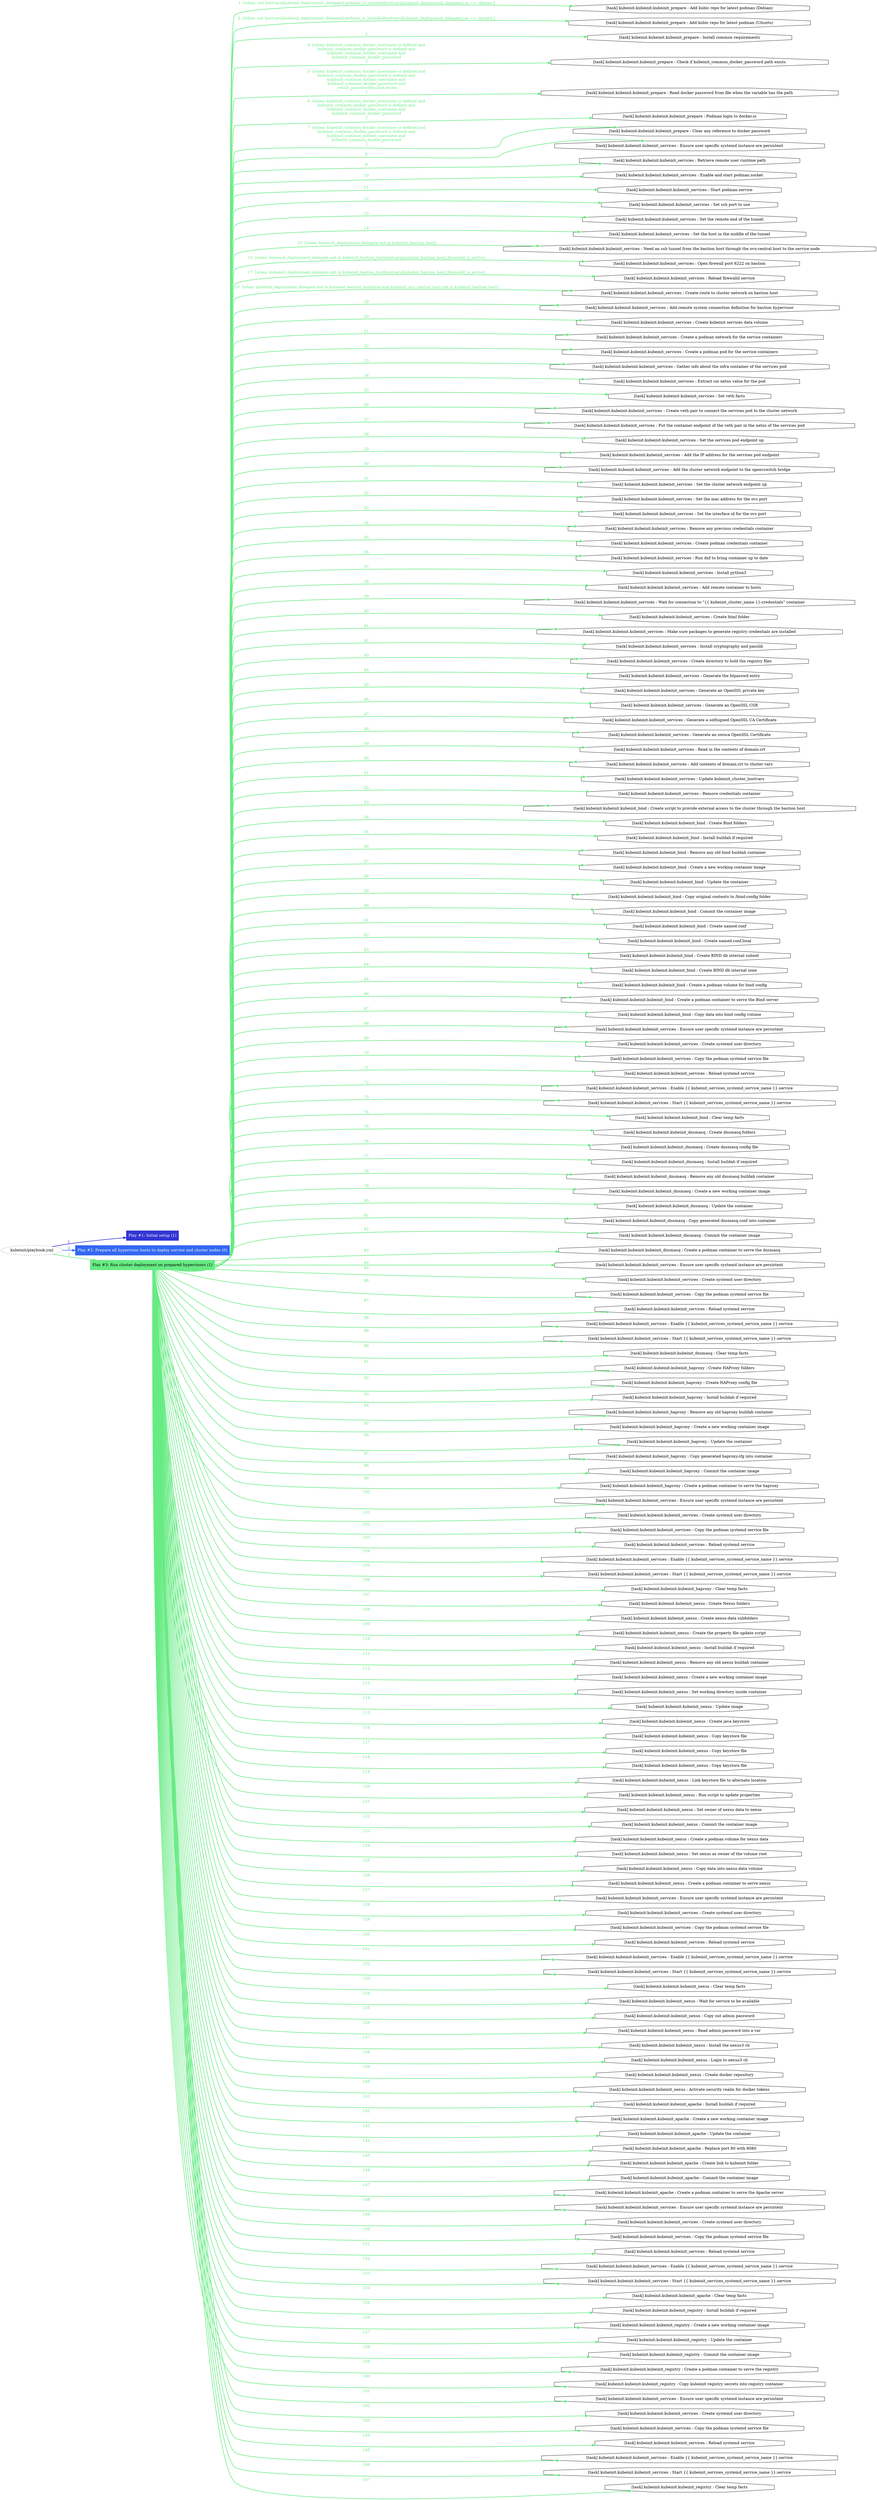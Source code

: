 digraph "kubeinit/playbook.yml "{
	graph [concentrate=true ordering=in rankdir=LR ratio=fill]
	edge [esep=5 sep=10]
	"kubeinit/playbook.yml" [id=root_node style=dotted]
	subgraph "Play #1: Initial setup (1) "{
		"Play #1: Initial setup (1)" [color="#3334d3" fontcolor="#ffffff" id="play_3c2aa1dd-996a-40b5-b310-2f09381d290f" shape=box style=filled tooltip=localhost]
		"kubeinit/playbook.yml" -> "Play #1: Initial setup (1)" [label=1 color="#3334d3" fontcolor="#3334d3" id="edge_3e873adc-62b1-44ed-9235-7b97c95508ed" style=bold]
	}
	subgraph "Play #2: Prepare all hypervisor hosts to deploy service and cluster nodes (0) "{
		"Play #2: Prepare all hypervisor hosts to deploy service and cluster nodes (0)" [color="#3368f3" fontcolor="#ffffff" id="play_118c535f-ea59-4fa4-8b27-8efbc56dac52" shape=box style=filled tooltip=""]
		"kubeinit/playbook.yml" -> "Play #2: Prepare all hypervisor hosts to deploy service and cluster nodes (0)" [label=2 color="#3368f3" fontcolor="#3368f3" id="edge_99bbef7b-d7a3-41aa-9289-f6a059cbcbac" style=bold]
	}
	subgraph "Play #3: Run cluster deployment on prepared hypervisors (1) "{
		"Play #3: Run cluster deployment on prepared hypervisors (1)" [color="#67eb83" fontcolor="#000000" id="play_b67b7aae-d83e-4ed3-938a-3353a7b53949" shape=box style=filled tooltip=localhost]
		"kubeinit/playbook.yml" -> "Play #3: Run cluster deployment on prepared hypervisors (1)" [label=3 color="#67eb83" fontcolor="#67eb83" id="edge_c2c3bde7-28da-4bb0-8529-533314705196" style=bold]
		"task_8316dd39-876e-4147-9196-aa6d391b0159" [label="[task] kubeinit.kubeinit.kubeinit_prepare : Add kubic repo for latest podman (Debian)" id="task_8316dd39-876e-4147-9196-aa6d391b0159" shape=octagon tooltip="[task] kubeinit.kubeinit.kubeinit_prepare : Add kubic repo for latest podman (Debian)"]
		"Play #3: Run cluster deployment on prepared hypervisors (1)" -> "task_8316dd39-876e-4147-9196-aa6d391b0159" [label="1  [when: not hostvars[kubeinit_deployment_delegate].podman_is_installedhostvars[kubeinit_deployment_delegate].os == 'debian']" color="#67eb83" fontcolor="#67eb83" id="edge_24e558df-9a9a-4b79-8889-9f418d289fb5" style=bold]
		"task_4dab88c8-e29c-4e66-b288-bd7cee1f30b5" [label="[task] kubeinit.kubeinit.kubeinit_prepare : Add kubic repo for latest podman (Ubuntu)" id="task_4dab88c8-e29c-4e66-b288-bd7cee1f30b5" shape=octagon tooltip="[task] kubeinit.kubeinit.kubeinit_prepare : Add kubic repo for latest podman (Ubuntu)"]
		"Play #3: Run cluster deployment on prepared hypervisors (1)" -> "task_4dab88c8-e29c-4e66-b288-bd7cee1f30b5" [label="2  [when: not hostvars[kubeinit_deployment_delegate].podman_is_installedhostvars[kubeinit_deployment_delegate].os == 'ubuntu']" color="#67eb83" fontcolor="#67eb83" id="edge_619ef710-b7a8-4e06-b3f9-b5c9115930fc" style=bold]
		"task_c3ff2cac-e1a5-43aa-8f59-dc889a87b192" [label="[task] kubeinit.kubeinit.kubeinit_prepare : Install common requirements" id="task_c3ff2cac-e1a5-43aa-8f59-dc889a87b192" shape=octagon tooltip="[task] kubeinit.kubeinit.kubeinit_prepare : Install common requirements"]
		"Play #3: Run cluster deployment on prepared hypervisors (1)" -> "task_c3ff2cac-e1a5-43aa-8f59-dc889a87b192" [label=3 color="#67eb83" fontcolor="#67eb83" id="edge_36ed37aa-b811-4034-b42e-be146951cae0" style=bold]
		"task_4e455b4e-0d25-4fff-abbb-e96812487c22" [label="[task] kubeinit.kubeinit.kubeinit_prepare : Check if kubeinit_common_docker_password path exists" id="task_4e455b4e-0d25-4fff-abbb-e96812487c22" shape=octagon tooltip="[task] kubeinit.kubeinit.kubeinit_prepare : Check if kubeinit_common_docker_password path exists"]
		"Play #3: Run cluster deployment on prepared hypervisors (1)" -> "task_4e455b4e-0d25-4fff-abbb-e96812487c22" [label="4  [when: kubeinit_common_docker_username is defined and
kubeinit_common_docker_password is defined and
kubeinit_common_docker_username and
kubeinit_common_docker_password
]" color="#67eb83" fontcolor="#67eb83" id="edge_74d58031-23e4-476d-ac69-d6d62809af50" style=bold]
		"task_804a84e4-6cfc-4a25-b032-c74af6e380d3" [label="[task] kubeinit.kubeinit.kubeinit_prepare : Read docker password from file when the variable has the path" id="task_804a84e4-6cfc-4a25-b032-c74af6e380d3" shape=octagon tooltip="[task] kubeinit.kubeinit.kubeinit_prepare : Read docker password from file when the variable has the path"]
		"Play #3: Run cluster deployment on prepared hypervisors (1)" -> "task_804a84e4-6cfc-4a25-b032-c74af6e380d3" [label="5  [when: kubeinit_common_docker_username is defined and
kubeinit_common_docker_password is defined and
kubeinit_common_docker_username and
kubeinit_common_docker_password and
_result_passwordfile.stat.exists
]" color="#67eb83" fontcolor="#67eb83" id="edge_e4c5b55b-c50a-407d-8fcd-a4dbdd9cb064" style=bold]
		"task_00b5ae68-fa4e-470d-82ed-78dc9b299061" [label="[task] kubeinit.kubeinit.kubeinit_prepare : Podman login to docker.io" id="task_00b5ae68-fa4e-470d-82ed-78dc9b299061" shape=octagon tooltip="[task] kubeinit.kubeinit.kubeinit_prepare : Podman login to docker.io"]
		"Play #3: Run cluster deployment on prepared hypervisors (1)" -> "task_00b5ae68-fa4e-470d-82ed-78dc9b299061" [label="6  [when: kubeinit_common_docker_username is defined and
kubeinit_common_docker_password is defined and
kubeinit_common_docker_username and
kubeinit_common_docker_password
]" color="#67eb83" fontcolor="#67eb83" id="edge_686ee986-70c6-41da-b3d9-b26b2b346530" style=bold]
		"task_bc5d623d-4300-4f64-8606-7ab900f554f0" [label="[task] kubeinit.kubeinit.kubeinit_prepare : Clear any reference to docker password" id="task_bc5d623d-4300-4f64-8606-7ab900f554f0" shape=octagon tooltip="[task] kubeinit.kubeinit.kubeinit_prepare : Clear any reference to docker password"]
		"Play #3: Run cluster deployment on prepared hypervisors (1)" -> "task_bc5d623d-4300-4f64-8606-7ab900f554f0" [label="7  [when: kubeinit_common_docker_username is defined and
kubeinit_common_docker_password is defined and
kubeinit_common_docker_username and
kubeinit_common_docker_password
]" color="#67eb83" fontcolor="#67eb83" id="edge_13d43320-f0b2-4a82-b75e-afb80ef3be4e" style=bold]
		"task_46cdfa39-a20a-49bd-8958-df078e704437" [label="[task] kubeinit.kubeinit.kubeinit_services : Ensure user specific systemd instance are persistent" id="task_46cdfa39-a20a-49bd-8958-df078e704437" shape=octagon tooltip="[task] kubeinit.kubeinit.kubeinit_services : Ensure user specific systemd instance are persistent"]
		"Play #3: Run cluster deployment on prepared hypervisors (1)" -> "task_46cdfa39-a20a-49bd-8958-df078e704437" [label=8 color="#67eb83" fontcolor="#67eb83" id="edge_2cd41a46-d426-4bc0-807c-e7fd8df6fef3" style=bold]
		"task_dcc8b13f-7044-4f61-8033-6bc9645e97f0" [label="[task] kubeinit.kubeinit.kubeinit_services : Retrieve remote user runtime path" id="task_dcc8b13f-7044-4f61-8033-6bc9645e97f0" shape=octagon tooltip="[task] kubeinit.kubeinit.kubeinit_services : Retrieve remote user runtime path"]
		"Play #3: Run cluster deployment on prepared hypervisors (1)" -> "task_dcc8b13f-7044-4f61-8033-6bc9645e97f0" [label=9 color="#67eb83" fontcolor="#67eb83" id="edge_84ea4462-d892-4fb0-932a-2bde6be5e3d3" style=bold]
		"task_3174c0a8-00fb-404c-b4ee-ef96c1ad981f" [label="[task] kubeinit.kubeinit.kubeinit_services : Enable and start podman.socket" id="task_3174c0a8-00fb-404c-b4ee-ef96c1ad981f" shape=octagon tooltip="[task] kubeinit.kubeinit.kubeinit_services : Enable and start podman.socket"]
		"Play #3: Run cluster deployment on prepared hypervisors (1)" -> "task_3174c0a8-00fb-404c-b4ee-ef96c1ad981f" [label=10 color="#67eb83" fontcolor="#67eb83" id="edge_36ad56b1-f97c-4d84-9632-41db3d067d27" style=bold]
		"task_1c6610db-d89d-4876-862f-da55f0407319" [label="[task] kubeinit.kubeinit.kubeinit_services : Start podman.service" id="task_1c6610db-d89d-4876-862f-da55f0407319" shape=octagon tooltip="[task] kubeinit.kubeinit.kubeinit_services : Start podman.service"]
		"Play #3: Run cluster deployment on prepared hypervisors (1)" -> "task_1c6610db-d89d-4876-862f-da55f0407319" [label=11 color="#67eb83" fontcolor="#67eb83" id="edge_edaa7169-b467-4ad6-874b-7fc503f7c5ad" style=bold]
		"task_e5f7f56d-5d99-49a6-867e-44ae25b864e1" [label="[task] kubeinit.kubeinit.kubeinit_services : Set ssh port to use" id="task_e5f7f56d-5d99-49a6-867e-44ae25b864e1" shape=octagon tooltip="[task] kubeinit.kubeinit.kubeinit_services : Set ssh port to use"]
		"Play #3: Run cluster deployment on prepared hypervisors (1)" -> "task_e5f7f56d-5d99-49a6-867e-44ae25b864e1" [label=12 color="#67eb83" fontcolor="#67eb83" id="edge_e905b685-7fec-4fd6-98d3-bb6842153853" style=bold]
		"task_83cd8cd7-8d9e-4abe-a83c-9463ddf0b02c" [label="[task] kubeinit.kubeinit.kubeinit_services : Set the remote end of the tunnel" id="task_83cd8cd7-8d9e-4abe-a83c-9463ddf0b02c" shape=octagon tooltip="[task] kubeinit.kubeinit.kubeinit_services : Set the remote end of the tunnel"]
		"Play #3: Run cluster deployment on prepared hypervisors (1)" -> "task_83cd8cd7-8d9e-4abe-a83c-9463ddf0b02c" [label=13 color="#67eb83" fontcolor="#67eb83" id="edge_543c9032-a99d-4447-a7bc-1fb83cfebfce" style=bold]
		"task_154568e4-0d0b-405a-949a-93914e4ed761" [label="[task] kubeinit.kubeinit.kubeinit_services : Set the host in the middle of the tunnel" id="task_154568e4-0d0b-405a-949a-93914e4ed761" shape=octagon tooltip="[task] kubeinit.kubeinit.kubeinit_services : Set the host in the middle of the tunnel"]
		"Play #3: Run cluster deployment on prepared hypervisors (1)" -> "task_154568e4-0d0b-405a-949a-93914e4ed761" [label=14 color="#67eb83" fontcolor="#67eb83" id="edge_5d5687b3-2ce4-4236-bc15-d6c8f98f3472" style=bold]
		"task_0d9e6b83-7d07-4816-9791-9d6856ea09b8" [label="[task] kubeinit.kubeinit.kubeinit_services : Need an ssh tunnel from the bastion host through the ovn-central host to the service node" id="task_0d9e6b83-7d07-4816-9791-9d6856ea09b8" shape=octagon tooltip="[task] kubeinit.kubeinit.kubeinit_services : Need an ssh tunnel from the bastion host through the ovn-central host to the service node"]
		"Play #3: Run cluster deployment on prepared hypervisors (1)" -> "task_0d9e6b83-7d07-4816-9791-9d6856ea09b8" [label="15  [when: kubeinit_deployment_delegate not in kubeinit_bastion_host]" color="#67eb83" fontcolor="#67eb83" id="edge_7dee4775-e311-4e9b-a1d6-7442ef9b94d8" style=bold]
		"task_0747dcee-58e9-4f49-b025-3051645d0168" [label="[task] kubeinit.kubeinit.kubeinit_services : Open firewall port 6222 on bastion" id="task_0747dcee-58e9-4f49-b025-3051645d0168" shape=octagon tooltip="[task] kubeinit.kubeinit.kubeinit_services : Open firewall port 6222 on bastion"]
		"Play #3: Run cluster deployment on prepared hypervisors (1)" -> "task_0747dcee-58e9-4f49-b025-3051645d0168" [label="16  [when: kubeinit_deployment_delegate not in kubeinit_bastion_hosthostvars[kubeinit_bastion_host].firewalld_is_active]" color="#67eb83" fontcolor="#67eb83" id="edge_21b45a24-6006-4e77-8a01-1afa1e50d788" style=bold]
		"task_d3b91c51-35dc-414e-8b9d-54372a6224d6" [label="[task] kubeinit.kubeinit.kubeinit_services : Reload firewalld service" id="task_d3b91c51-35dc-414e-8b9d-54372a6224d6" shape=octagon tooltip="[task] kubeinit.kubeinit.kubeinit_services : Reload firewalld service"]
		"Play #3: Run cluster deployment on prepared hypervisors (1)" -> "task_d3b91c51-35dc-414e-8b9d-54372a6224d6" [label="17  [when: kubeinit_deployment_delegate not in kubeinit_bastion_hosthostvars[kubeinit_bastion_host].firewalld_is_active]" color="#67eb83" fontcolor="#67eb83" id="edge_073897a9-b2e5-4961-a6b6-0cf87990002b" style=bold]
		"task_b879dc1f-3245-465d-88cf-d4da6010d453" [label="[task] kubeinit.kubeinit.kubeinit_services : Create route to cluster network on bastion host" id="task_b879dc1f-3245-465d-88cf-d4da6010d453" shape=octagon tooltip="[task] kubeinit.kubeinit.kubeinit_services : Create route to cluster network on bastion host"]
		"Play #3: Run cluster deployment on prepared hypervisors (1)" -> "task_b879dc1f-3245-465d-88cf-d4da6010d453" [label="18  [when: kubeinit_deployment_delegate not in kubeinit_bastion_hostfalse and kubeinit_ovn_central_host not in kubeinit_bastion_host]" color="#67eb83" fontcolor="#67eb83" id="edge_9a1fd32b-0758-410a-a8e0-7853fbe9d216" style=bold]
		"task_195cede2-29c6-4b6e-a8b9-f0c4b0a621b1" [label="[task] kubeinit.kubeinit.kubeinit_services : Add remote system connection definition for bastion hypervisor" id="task_195cede2-29c6-4b6e-a8b9-f0c4b0a621b1" shape=octagon tooltip="[task] kubeinit.kubeinit.kubeinit_services : Add remote system connection definition for bastion hypervisor"]
		"Play #3: Run cluster deployment on prepared hypervisors (1)" -> "task_195cede2-29c6-4b6e-a8b9-f0c4b0a621b1" [label=19 color="#67eb83" fontcolor="#67eb83" id="edge_95a38258-7632-4fb5-bf29-b7b3f6781907" style=bold]
		"task_5b7fd6b8-e5d0-46d5-93ec-68b9d7e89cb7" [label="[task] kubeinit.kubeinit.kubeinit_services : Create kubeinit services data volume" id="task_5b7fd6b8-e5d0-46d5-93ec-68b9d7e89cb7" shape=octagon tooltip="[task] kubeinit.kubeinit.kubeinit_services : Create kubeinit services data volume"]
		"Play #3: Run cluster deployment on prepared hypervisors (1)" -> "task_5b7fd6b8-e5d0-46d5-93ec-68b9d7e89cb7" [label=20 color="#67eb83" fontcolor="#67eb83" id="edge_2fb7f9d4-8462-4f66-97aa-d781723795de" style=bold]
		"task_13378287-bb17-45fa-bff4-72d763f0d488" [label="[task] kubeinit.kubeinit.kubeinit_services : Create a podman network for the service containers" id="task_13378287-bb17-45fa-bff4-72d763f0d488" shape=octagon tooltip="[task] kubeinit.kubeinit.kubeinit_services : Create a podman network for the service containers"]
		"Play #3: Run cluster deployment on prepared hypervisors (1)" -> "task_13378287-bb17-45fa-bff4-72d763f0d488" [label=21 color="#67eb83" fontcolor="#67eb83" id="edge_4820bbb2-10ef-4a4a-a3e2-079c3011f8fb" style=bold]
		"task_2aedfcea-b97c-4907-afee-8bd12aa7f937" [label="[task] kubeinit.kubeinit.kubeinit_services : Create a podman pod for the service containers" id="task_2aedfcea-b97c-4907-afee-8bd12aa7f937" shape=octagon tooltip="[task] kubeinit.kubeinit.kubeinit_services : Create a podman pod for the service containers"]
		"Play #3: Run cluster deployment on prepared hypervisors (1)" -> "task_2aedfcea-b97c-4907-afee-8bd12aa7f937" [label=22 color="#67eb83" fontcolor="#67eb83" id="edge_864d7aa5-2cb8-48fc-ac31-f85ae6dacbb6" style=bold]
		"task_56dce81e-1178-471f-aa6e-3f4f56f9bd97" [label="[task] kubeinit.kubeinit.kubeinit_services : Gather info about the infra container of the services pod" id="task_56dce81e-1178-471f-aa6e-3f4f56f9bd97" shape=octagon tooltip="[task] kubeinit.kubeinit.kubeinit_services : Gather info about the infra container of the services pod"]
		"Play #3: Run cluster deployment on prepared hypervisors (1)" -> "task_56dce81e-1178-471f-aa6e-3f4f56f9bd97" [label=23 color="#67eb83" fontcolor="#67eb83" id="edge_29284951-748a-4c1a-80a9-4bf2677f8bd4" style=bold]
		"task_be99d600-5212-4162-9a7c-adf2ceec8c1a" [label="[task] kubeinit.kubeinit.kubeinit_services : Extract cni netns value for the pod" id="task_be99d600-5212-4162-9a7c-adf2ceec8c1a" shape=octagon tooltip="[task] kubeinit.kubeinit.kubeinit_services : Extract cni netns value for the pod"]
		"Play #3: Run cluster deployment on prepared hypervisors (1)" -> "task_be99d600-5212-4162-9a7c-adf2ceec8c1a" [label=24 color="#67eb83" fontcolor="#67eb83" id="edge_54ebf0df-31f8-43ce-ab16-cf92ff8c4180" style=bold]
		"task_2993464a-922e-4f2c-a134-ecfef4f51114" [label="[task] kubeinit.kubeinit.kubeinit_services : Set veth facts" id="task_2993464a-922e-4f2c-a134-ecfef4f51114" shape=octagon tooltip="[task] kubeinit.kubeinit.kubeinit_services : Set veth facts"]
		"Play #3: Run cluster deployment on prepared hypervisors (1)" -> "task_2993464a-922e-4f2c-a134-ecfef4f51114" [label=25 color="#67eb83" fontcolor="#67eb83" id="edge_6325398a-5746-449b-8d60-0e99b7f0092e" style=bold]
		"task_ca46c01f-61ee-483a-99e1-e880988c623d" [label="[task] kubeinit.kubeinit.kubeinit_services : Create veth pair to connect the services pod to the cluster network" id="task_ca46c01f-61ee-483a-99e1-e880988c623d" shape=octagon tooltip="[task] kubeinit.kubeinit.kubeinit_services : Create veth pair to connect the services pod to the cluster network"]
		"Play #3: Run cluster deployment on prepared hypervisors (1)" -> "task_ca46c01f-61ee-483a-99e1-e880988c623d" [label=26 color="#67eb83" fontcolor="#67eb83" id="edge_579dde33-4592-4c97-bcb8-76097fb8bcba" style=bold]
		"task_59ba3638-fa3c-46c7-b228-1a84d42777fe" [label="[task] kubeinit.kubeinit.kubeinit_services : Put the container endpoint of the veth pair in the netns of the services pod" id="task_59ba3638-fa3c-46c7-b228-1a84d42777fe" shape=octagon tooltip="[task] kubeinit.kubeinit.kubeinit_services : Put the container endpoint of the veth pair in the netns of the services pod"]
		"Play #3: Run cluster deployment on prepared hypervisors (1)" -> "task_59ba3638-fa3c-46c7-b228-1a84d42777fe" [label=27 color="#67eb83" fontcolor="#67eb83" id="edge_34917c50-462c-414f-845b-ef69bec43ff3" style=bold]
		"task_5431f8f9-d999-40e3-88fd-78b47fc8f3da" [label="[task] kubeinit.kubeinit.kubeinit_services : Set the services pod endpoint up" id="task_5431f8f9-d999-40e3-88fd-78b47fc8f3da" shape=octagon tooltip="[task] kubeinit.kubeinit.kubeinit_services : Set the services pod endpoint up"]
		"Play #3: Run cluster deployment on prepared hypervisors (1)" -> "task_5431f8f9-d999-40e3-88fd-78b47fc8f3da" [label=28 color="#67eb83" fontcolor="#67eb83" id="edge_fa3e1d0c-978a-4c0f-9ac4-67300d35fe8a" style=bold]
		"task_8c54a1b2-4761-4823-aa85-f2affcf283f1" [label="[task] kubeinit.kubeinit.kubeinit_services : Add the IP address for the services pod endpoint" id="task_8c54a1b2-4761-4823-aa85-f2affcf283f1" shape=octagon tooltip="[task] kubeinit.kubeinit.kubeinit_services : Add the IP address for the services pod endpoint"]
		"Play #3: Run cluster deployment on prepared hypervisors (1)" -> "task_8c54a1b2-4761-4823-aa85-f2affcf283f1" [label=29 color="#67eb83" fontcolor="#67eb83" id="edge_40e4d982-a5b6-443b-8824-e94102cc05b0" style=bold]
		"task_1bb5516c-52f1-4398-865a-dc6ca7bbd966" [label="[task] kubeinit.kubeinit.kubeinit_services : Add the cluster network endpoint to the openvswitch bridge" id="task_1bb5516c-52f1-4398-865a-dc6ca7bbd966" shape=octagon tooltip="[task] kubeinit.kubeinit.kubeinit_services : Add the cluster network endpoint to the openvswitch bridge"]
		"Play #3: Run cluster deployment on prepared hypervisors (1)" -> "task_1bb5516c-52f1-4398-865a-dc6ca7bbd966" [label=30 color="#67eb83" fontcolor="#67eb83" id="edge_255c4669-65ec-4351-be0e-ae624217a638" style=bold]
		"task_cd8198c4-25ab-42dd-846f-230472652cfa" [label="[task] kubeinit.kubeinit.kubeinit_services : Set the cluster network endpoint up" id="task_cd8198c4-25ab-42dd-846f-230472652cfa" shape=octagon tooltip="[task] kubeinit.kubeinit.kubeinit_services : Set the cluster network endpoint up"]
		"Play #3: Run cluster deployment on prepared hypervisors (1)" -> "task_cd8198c4-25ab-42dd-846f-230472652cfa" [label=31 color="#67eb83" fontcolor="#67eb83" id="edge_cf387715-4200-41b5-81bd-a60aa1a7e2c9" style=bold]
		"task_c3feaab7-8317-4cb9-9f4b-0029a2797ef2" [label="[task] kubeinit.kubeinit.kubeinit_services : Set the mac address for the ovs port" id="task_c3feaab7-8317-4cb9-9f4b-0029a2797ef2" shape=octagon tooltip="[task] kubeinit.kubeinit.kubeinit_services : Set the mac address for the ovs port"]
		"Play #3: Run cluster deployment on prepared hypervisors (1)" -> "task_c3feaab7-8317-4cb9-9f4b-0029a2797ef2" [label=32 color="#67eb83" fontcolor="#67eb83" id="edge_4834a41d-1dcf-4335-b7e4-e163a65e0013" style=bold]
		"task_bf3bff73-dfe5-4d31-a700-b891a5eeecd6" [label="[task] kubeinit.kubeinit.kubeinit_services : Set the interface id for the ovs port" id="task_bf3bff73-dfe5-4d31-a700-b891a5eeecd6" shape=octagon tooltip="[task] kubeinit.kubeinit.kubeinit_services : Set the interface id for the ovs port"]
		"Play #3: Run cluster deployment on prepared hypervisors (1)" -> "task_bf3bff73-dfe5-4d31-a700-b891a5eeecd6" [label=33 color="#67eb83" fontcolor="#67eb83" id="edge_2f29a165-0de8-49db-b8f4-ae14ef1c7b7c" style=bold]
		"task_b09eab5c-2e7a-4a63-8926-b700a300eda4" [label="[task] kubeinit.kubeinit.kubeinit_services : Remove any previous credentials container" id="task_b09eab5c-2e7a-4a63-8926-b700a300eda4" shape=octagon tooltip="[task] kubeinit.kubeinit.kubeinit_services : Remove any previous credentials container"]
		"Play #3: Run cluster deployment on prepared hypervisors (1)" -> "task_b09eab5c-2e7a-4a63-8926-b700a300eda4" [label=34 color="#67eb83" fontcolor="#67eb83" id="edge_d161bc64-0592-4896-9def-55ad5336530d" style=bold]
		"task_cee338fb-70b3-4bef-b083-b6ed292d675b" [label="[task] kubeinit.kubeinit.kubeinit_services : Create podman credentials container" id="task_cee338fb-70b3-4bef-b083-b6ed292d675b" shape=octagon tooltip="[task] kubeinit.kubeinit.kubeinit_services : Create podman credentials container"]
		"Play #3: Run cluster deployment on prepared hypervisors (1)" -> "task_cee338fb-70b3-4bef-b083-b6ed292d675b" [label=35 color="#67eb83" fontcolor="#67eb83" id="edge_a719ee8e-063d-4ed7-b40f-d407f773eb92" style=bold]
		"task_2c4c2876-c95a-4d57-b514-47fe2ef56ab3" [label="[task] kubeinit.kubeinit.kubeinit_services : Run dnf to bring container up to date" id="task_2c4c2876-c95a-4d57-b514-47fe2ef56ab3" shape=octagon tooltip="[task] kubeinit.kubeinit.kubeinit_services : Run dnf to bring container up to date"]
		"Play #3: Run cluster deployment on prepared hypervisors (1)" -> "task_2c4c2876-c95a-4d57-b514-47fe2ef56ab3" [label=36 color="#67eb83" fontcolor="#67eb83" id="edge_77154aa1-cc76-4a63-991f-e287cffcf3de" style=bold]
		"task_23cccb6a-a5c2-4e50-b061-2037c9b83683" [label="[task] kubeinit.kubeinit.kubeinit_services : Install python3" id="task_23cccb6a-a5c2-4e50-b061-2037c9b83683" shape=octagon tooltip="[task] kubeinit.kubeinit.kubeinit_services : Install python3"]
		"Play #3: Run cluster deployment on prepared hypervisors (1)" -> "task_23cccb6a-a5c2-4e50-b061-2037c9b83683" [label=37 color="#67eb83" fontcolor="#67eb83" id="edge_893095cd-6b17-49bc-9127-486cf485f06e" style=bold]
		"task_5a48cc88-4101-4f60-bd5e-59dccec1b628" [label="[task] kubeinit.kubeinit.kubeinit_services : Add remote container to hosts" id="task_5a48cc88-4101-4f60-bd5e-59dccec1b628" shape=octagon tooltip="[task] kubeinit.kubeinit.kubeinit_services : Add remote container to hosts"]
		"Play #3: Run cluster deployment on prepared hypervisors (1)" -> "task_5a48cc88-4101-4f60-bd5e-59dccec1b628" [label=38 color="#67eb83" fontcolor="#67eb83" id="edge_9abd53f8-f4fe-4d78-90bf-86288fed2353" style=bold]
		"task_8d10faad-9783-4ea6-851f-d1090afc06c2" [label="[task] kubeinit.kubeinit.kubeinit_services : Wait for connection to &#34;{{ kubeinit_cluster_name }}-credentials&#34; container" id="task_8d10faad-9783-4ea6-851f-d1090afc06c2" shape=octagon tooltip="[task] kubeinit.kubeinit.kubeinit_services : Wait for connection to &#34;{{ kubeinit_cluster_name }}-credentials&#34; container"]
		"Play #3: Run cluster deployment on prepared hypervisors (1)" -> "task_8d10faad-9783-4ea6-851f-d1090afc06c2" [label=39 color="#67eb83" fontcolor="#67eb83" id="edge_a7d3ffcc-3bbf-45e8-9a2b-946b9ad83f04" style=bold]
		"task_032538ca-d0ee-4607-b9a7-ebb62f58484e" [label="[task] kubeinit.kubeinit.kubeinit_services : Create html folder" id="task_032538ca-d0ee-4607-b9a7-ebb62f58484e" shape=octagon tooltip="[task] kubeinit.kubeinit.kubeinit_services : Create html folder"]
		"Play #3: Run cluster deployment on prepared hypervisors (1)" -> "task_032538ca-d0ee-4607-b9a7-ebb62f58484e" [label=40 color="#67eb83" fontcolor="#67eb83" id="edge_b165aaa1-3b9f-47f0-a7a3-0197835ec7a2" style=bold]
		"task_47de5118-5fd2-467e-8cca-0a4da68421f2" [label="[task] kubeinit.kubeinit.kubeinit_services : Make sure packages to generate registry credentials are installed" id="task_47de5118-5fd2-467e-8cca-0a4da68421f2" shape=octagon tooltip="[task] kubeinit.kubeinit.kubeinit_services : Make sure packages to generate registry credentials are installed"]
		"Play #3: Run cluster deployment on prepared hypervisors (1)" -> "task_47de5118-5fd2-467e-8cca-0a4da68421f2" [label=41 color="#67eb83" fontcolor="#67eb83" id="edge_461c1e79-a28e-491d-9623-737a9081bc26" style=bold]
		"task_f5389f7b-db40-46b1-85e0-61b4d2ba9fb1" [label="[task] kubeinit.kubeinit.kubeinit_services : Install cryptography and passlib" id="task_f5389f7b-db40-46b1-85e0-61b4d2ba9fb1" shape=octagon tooltip="[task] kubeinit.kubeinit.kubeinit_services : Install cryptography and passlib"]
		"Play #3: Run cluster deployment on prepared hypervisors (1)" -> "task_f5389f7b-db40-46b1-85e0-61b4d2ba9fb1" [label=42 color="#67eb83" fontcolor="#67eb83" id="edge_b504868f-4bd8-4d85-a2f9-470dd8783145" style=bold]
		"task_64036b05-0849-41d8-a4d0-bbfc2d0c7193" [label="[task] kubeinit.kubeinit.kubeinit_services : Create directory to hold the registry files" id="task_64036b05-0849-41d8-a4d0-bbfc2d0c7193" shape=octagon tooltip="[task] kubeinit.kubeinit.kubeinit_services : Create directory to hold the registry files"]
		"Play #3: Run cluster deployment on prepared hypervisors (1)" -> "task_64036b05-0849-41d8-a4d0-bbfc2d0c7193" [label=43 color="#67eb83" fontcolor="#67eb83" id="edge_0e2779b7-a937-41aa-9a44-374f772d373c" style=bold]
		"task_640ab824-3776-497d-9697-45383613b2b6" [label="[task] kubeinit.kubeinit.kubeinit_services : Generate the htpasswd entry" id="task_640ab824-3776-497d-9697-45383613b2b6" shape=octagon tooltip="[task] kubeinit.kubeinit.kubeinit_services : Generate the htpasswd entry"]
		"Play #3: Run cluster deployment on prepared hypervisors (1)" -> "task_640ab824-3776-497d-9697-45383613b2b6" [label=44 color="#67eb83" fontcolor="#67eb83" id="edge_ef8fda97-9fad-4257-8732-0a237d94b53d" style=bold]
		"task_64133bf4-69ba-4ace-8f2d-98a66d70cfa3" [label="[task] kubeinit.kubeinit.kubeinit_services : Generate an OpenSSL private key" id="task_64133bf4-69ba-4ace-8f2d-98a66d70cfa3" shape=octagon tooltip="[task] kubeinit.kubeinit.kubeinit_services : Generate an OpenSSL private key"]
		"Play #3: Run cluster deployment on prepared hypervisors (1)" -> "task_64133bf4-69ba-4ace-8f2d-98a66d70cfa3" [label=45 color="#67eb83" fontcolor="#67eb83" id="edge_1fd8f5b3-0fa4-4699-8ca8-ba752ff6f359" style=bold]
		"task_d6030c2e-1e12-4cfd-84ea-e6f86ff7e47d" [label="[task] kubeinit.kubeinit.kubeinit_services : Generate an OpenSSL CSR" id="task_d6030c2e-1e12-4cfd-84ea-e6f86ff7e47d" shape=octagon tooltip="[task] kubeinit.kubeinit.kubeinit_services : Generate an OpenSSL CSR"]
		"Play #3: Run cluster deployment on prepared hypervisors (1)" -> "task_d6030c2e-1e12-4cfd-84ea-e6f86ff7e47d" [label=46 color="#67eb83" fontcolor="#67eb83" id="edge_8e05c8cd-f6f8-4d85-afff-07b2c1d1342b" style=bold]
		"task_e7bbc664-7aad-45d2-8758-d93fd66b6c18" [label="[task] kubeinit.kubeinit.kubeinit_services : Generate a selfsigned OpenSSL CA Certificate" id="task_e7bbc664-7aad-45d2-8758-d93fd66b6c18" shape=octagon tooltip="[task] kubeinit.kubeinit.kubeinit_services : Generate a selfsigned OpenSSL CA Certificate"]
		"Play #3: Run cluster deployment on prepared hypervisors (1)" -> "task_e7bbc664-7aad-45d2-8758-d93fd66b6c18" [label=47 color="#67eb83" fontcolor="#67eb83" id="edge_0e66df78-f07c-48d9-83d4-aad00ed91707" style=bold]
		"task_a3877be9-8ea4-4094-b24d-66d391e62626" [label="[task] kubeinit.kubeinit.kubeinit_services : Generate an ownca OpenSSL Certificate" id="task_a3877be9-8ea4-4094-b24d-66d391e62626" shape=octagon tooltip="[task] kubeinit.kubeinit.kubeinit_services : Generate an ownca OpenSSL Certificate"]
		"Play #3: Run cluster deployment on prepared hypervisors (1)" -> "task_a3877be9-8ea4-4094-b24d-66d391e62626" [label=48 color="#67eb83" fontcolor="#67eb83" id="edge_15f6fc41-bde0-4e6f-a976-8e29a18d95e6" style=bold]
		"task_1b14f135-f917-4702-af58-ce0290a7cb44" [label="[task] kubeinit.kubeinit.kubeinit_services : Read in the contents of domain.crt" id="task_1b14f135-f917-4702-af58-ce0290a7cb44" shape=octagon tooltip="[task] kubeinit.kubeinit.kubeinit_services : Read in the contents of domain.crt"]
		"Play #3: Run cluster deployment on prepared hypervisors (1)" -> "task_1b14f135-f917-4702-af58-ce0290a7cb44" [label=49 color="#67eb83" fontcolor="#67eb83" id="edge_237c31b9-0fb4-4fb9-b1b7-18046d45853b" style=bold]
		"task_d0d71551-fc98-4b54-a56c-1609da5ff4ef" [label="[task] kubeinit.kubeinit.kubeinit_services : Add contents of domain.crt to cluster vars" id="task_d0d71551-fc98-4b54-a56c-1609da5ff4ef" shape=octagon tooltip="[task] kubeinit.kubeinit.kubeinit_services : Add contents of domain.crt to cluster vars"]
		"Play #3: Run cluster deployment on prepared hypervisors (1)" -> "task_d0d71551-fc98-4b54-a56c-1609da5ff4ef" [label=50 color="#67eb83" fontcolor="#67eb83" id="edge_10fccfed-23de-4f30-a40b-8d3c1155bf1e" style=bold]
		"task_675240d0-362b-48a1-b8b6-310793440834" [label="[task] kubeinit.kubeinit.kubeinit_services : Update kubeinit_cluster_hostvars" id="task_675240d0-362b-48a1-b8b6-310793440834" shape=octagon tooltip="[task] kubeinit.kubeinit.kubeinit_services : Update kubeinit_cluster_hostvars"]
		"Play #3: Run cluster deployment on prepared hypervisors (1)" -> "task_675240d0-362b-48a1-b8b6-310793440834" [label=51 color="#67eb83" fontcolor="#67eb83" id="edge_a522be1e-7401-4e66-930d-1c6aa711beb9" style=bold]
		"task_4d6f56b7-caf2-475a-9031-515c135d99ab" [label="[task] kubeinit.kubeinit.kubeinit_services : Remove credentials container" id="task_4d6f56b7-caf2-475a-9031-515c135d99ab" shape=octagon tooltip="[task] kubeinit.kubeinit.kubeinit_services : Remove credentials container"]
		"Play #3: Run cluster deployment on prepared hypervisors (1)" -> "task_4d6f56b7-caf2-475a-9031-515c135d99ab" [label=52 color="#67eb83" fontcolor="#67eb83" id="edge_1e3c546d-9da5-4880-9fa3-c141b10447a2" style=bold]
		"task_805e5b50-6d89-4cd2-8c5d-efdf222b8409" [label="[task] kubeinit.kubeinit.kubeinit_bind : Create script to provide external access to the cluster through the bastion host" id="task_805e5b50-6d89-4cd2-8c5d-efdf222b8409" shape=octagon tooltip="[task] kubeinit.kubeinit.kubeinit_bind : Create script to provide external access to the cluster through the bastion host"]
		"Play #3: Run cluster deployment on prepared hypervisors (1)" -> "task_805e5b50-6d89-4cd2-8c5d-efdf222b8409" [label=53 color="#67eb83" fontcolor="#67eb83" id="edge_9697d4d6-3c92-44d8-9689-c711d054dbab" style=bold]
		"task_15b67f9b-679a-4ca8-8334-b4d1fab12fa8" [label="[task] kubeinit.kubeinit.kubeinit_bind : Create Bind folders" id="task_15b67f9b-679a-4ca8-8334-b4d1fab12fa8" shape=octagon tooltip="[task] kubeinit.kubeinit.kubeinit_bind : Create Bind folders"]
		"Play #3: Run cluster deployment on prepared hypervisors (1)" -> "task_15b67f9b-679a-4ca8-8334-b4d1fab12fa8" [label=54 color="#67eb83" fontcolor="#67eb83" id="edge_18484c47-fbdd-4105-90b3-0224b12eb27f" style=bold]
		"task_1bcddd5e-2c9b-41a9-8e6f-656a2c5bc130" [label="[task] kubeinit.kubeinit.kubeinit_bind : Install buildah if required" id="task_1bcddd5e-2c9b-41a9-8e6f-656a2c5bc130" shape=octagon tooltip="[task] kubeinit.kubeinit.kubeinit_bind : Install buildah if required"]
		"Play #3: Run cluster deployment on prepared hypervisors (1)" -> "task_1bcddd5e-2c9b-41a9-8e6f-656a2c5bc130" [label=55 color="#67eb83" fontcolor="#67eb83" id="edge_99b8af9f-8903-4581-aade-6907b5705304" style=bold]
		"task_55508fb6-a8fb-4bfc-8c9c-541eda98b73c" [label="[task] kubeinit.kubeinit.kubeinit_bind : Remove any old bind buildah container" id="task_55508fb6-a8fb-4bfc-8c9c-541eda98b73c" shape=octagon tooltip="[task] kubeinit.kubeinit.kubeinit_bind : Remove any old bind buildah container"]
		"Play #3: Run cluster deployment on prepared hypervisors (1)" -> "task_55508fb6-a8fb-4bfc-8c9c-541eda98b73c" [label=56 color="#67eb83" fontcolor="#67eb83" id="edge_10238fa4-2aee-449e-b5b6-59a175eb9722" style=bold]
		"task_b8e8bf9f-a041-4e7d-be58-95347fb3e73c" [label="[task] kubeinit.kubeinit.kubeinit_bind : Create a new working container image" id="task_b8e8bf9f-a041-4e7d-be58-95347fb3e73c" shape=octagon tooltip="[task] kubeinit.kubeinit.kubeinit_bind : Create a new working container image"]
		"Play #3: Run cluster deployment on prepared hypervisors (1)" -> "task_b8e8bf9f-a041-4e7d-be58-95347fb3e73c" [label=57 color="#67eb83" fontcolor="#67eb83" id="edge_1da2bcea-1609-4e02-be44-71a18e611c3f" style=bold]
		"task_e42e3f67-da7e-4236-9057-569c19c96556" [label="[task] kubeinit.kubeinit.kubeinit_bind : Update the container" id="task_e42e3f67-da7e-4236-9057-569c19c96556" shape=octagon tooltip="[task] kubeinit.kubeinit.kubeinit_bind : Update the container"]
		"Play #3: Run cluster deployment on prepared hypervisors (1)" -> "task_e42e3f67-da7e-4236-9057-569c19c96556" [label=58 color="#67eb83" fontcolor="#67eb83" id="edge_e31374d4-8851-4da4-bae0-aed9557391ed" style=bold]
		"task_9dcf2989-e2a1-417f-a8df-90a0eb5a0bb8" [label="[task] kubeinit.kubeinit.kubeinit_bind : Copy original contents to /bind-config folder" id="task_9dcf2989-e2a1-417f-a8df-90a0eb5a0bb8" shape=octagon tooltip="[task] kubeinit.kubeinit.kubeinit_bind : Copy original contents to /bind-config folder"]
		"Play #3: Run cluster deployment on prepared hypervisors (1)" -> "task_9dcf2989-e2a1-417f-a8df-90a0eb5a0bb8" [label=59 color="#67eb83" fontcolor="#67eb83" id="edge_fb5cc81a-5cba-4a3f-88e6-599838ea5dd6" style=bold]
		"task_8111f3e7-5884-4020-80e1-f64dd95e23c0" [label="[task] kubeinit.kubeinit.kubeinit_bind : Commit the container image" id="task_8111f3e7-5884-4020-80e1-f64dd95e23c0" shape=octagon tooltip="[task] kubeinit.kubeinit.kubeinit_bind : Commit the container image"]
		"Play #3: Run cluster deployment on prepared hypervisors (1)" -> "task_8111f3e7-5884-4020-80e1-f64dd95e23c0" [label=60 color="#67eb83" fontcolor="#67eb83" id="edge_1b6afb08-229b-4999-9397-b59ce4c04c15" style=bold]
		"task_cd94a69f-a1c0-4129-967c-8d2839087a19" [label="[task] kubeinit.kubeinit.kubeinit_bind : Create named.conf" id="task_cd94a69f-a1c0-4129-967c-8d2839087a19" shape=octagon tooltip="[task] kubeinit.kubeinit.kubeinit_bind : Create named.conf"]
		"Play #3: Run cluster deployment on prepared hypervisors (1)" -> "task_cd94a69f-a1c0-4129-967c-8d2839087a19" [label=61 color="#67eb83" fontcolor="#67eb83" id="edge_7960aa7d-b903-4ff1-8ef7-8393fe77f144" style=bold]
		"task_a741790e-81f5-4f99-b4bf-7d4ce57f1991" [label="[task] kubeinit.kubeinit.kubeinit_bind : Create named.conf.local" id="task_a741790e-81f5-4f99-b4bf-7d4ce57f1991" shape=octagon tooltip="[task] kubeinit.kubeinit.kubeinit_bind : Create named.conf.local"]
		"Play #3: Run cluster deployment on prepared hypervisors (1)" -> "task_a741790e-81f5-4f99-b4bf-7d4ce57f1991" [label=62 color="#67eb83" fontcolor="#67eb83" id="edge_e87c40fc-d4d8-4c13-8b2b-93f505721b2c" style=bold]
		"task_32b02f39-52c1-444c-989e-865202430b6f" [label="[task] kubeinit.kubeinit.kubeinit_bind : Create BIND db internal subnet" id="task_32b02f39-52c1-444c-989e-865202430b6f" shape=octagon tooltip="[task] kubeinit.kubeinit.kubeinit_bind : Create BIND db internal subnet"]
		"Play #3: Run cluster deployment on prepared hypervisors (1)" -> "task_32b02f39-52c1-444c-989e-865202430b6f" [label=63 color="#67eb83" fontcolor="#67eb83" id="edge_426640d3-194a-4974-aba0-1a0ce5f3fa17" style=bold]
		"task_9efb8635-8c9d-4084-82f8-d4c9d7ffbd8c" [label="[task] kubeinit.kubeinit.kubeinit_bind : Create BIND db internal zone" id="task_9efb8635-8c9d-4084-82f8-d4c9d7ffbd8c" shape=octagon tooltip="[task] kubeinit.kubeinit.kubeinit_bind : Create BIND db internal zone"]
		"Play #3: Run cluster deployment on prepared hypervisors (1)" -> "task_9efb8635-8c9d-4084-82f8-d4c9d7ffbd8c" [label=64 color="#67eb83" fontcolor="#67eb83" id="edge_30c143fc-efbc-4315-ae15-5ba126a0bdda" style=bold]
		"task_42ce7e3e-e752-4bc7-99f1-26d5f271f273" [label="[task] kubeinit.kubeinit.kubeinit_bind : Create a podman volume for bind config" id="task_42ce7e3e-e752-4bc7-99f1-26d5f271f273" shape=octagon tooltip="[task] kubeinit.kubeinit.kubeinit_bind : Create a podman volume for bind config"]
		"Play #3: Run cluster deployment on prepared hypervisors (1)" -> "task_42ce7e3e-e752-4bc7-99f1-26d5f271f273" [label=65 color="#67eb83" fontcolor="#67eb83" id="edge_0de59cb3-86b7-4551-8e67-94d14416f057" style=bold]
		"task_4343fbe0-3b13-4887-9198-74c9a44023f3" [label="[task] kubeinit.kubeinit.kubeinit_bind : Create a podman container to serve the Bind server" id="task_4343fbe0-3b13-4887-9198-74c9a44023f3" shape=octagon tooltip="[task] kubeinit.kubeinit.kubeinit_bind : Create a podman container to serve the Bind server"]
		"Play #3: Run cluster deployment on prepared hypervisors (1)" -> "task_4343fbe0-3b13-4887-9198-74c9a44023f3" [label=66 color="#67eb83" fontcolor="#67eb83" id="edge_1e628fec-a490-4411-958b-3b6e9e520cfd" style=bold]
		"task_cffcd629-e500-4474-a64f-144fbd97b950" [label="[task] kubeinit.kubeinit.kubeinit_bind : Copy data into bind config volume" id="task_cffcd629-e500-4474-a64f-144fbd97b950" shape=octagon tooltip="[task] kubeinit.kubeinit.kubeinit_bind : Copy data into bind config volume"]
		"Play #3: Run cluster deployment on prepared hypervisors (1)" -> "task_cffcd629-e500-4474-a64f-144fbd97b950" [label=67 color="#67eb83" fontcolor="#67eb83" id="edge_966e84a9-457f-4fcc-b39c-3f3f3f78fad9" style=bold]
		"task_e71b78de-5887-4971-8b0e-a01aaeb68b9f" [label="[task] kubeinit.kubeinit.kubeinit_services : Ensure user specific systemd instance are persistent" id="task_e71b78de-5887-4971-8b0e-a01aaeb68b9f" shape=octagon tooltip="[task] kubeinit.kubeinit.kubeinit_services : Ensure user specific systemd instance are persistent"]
		"Play #3: Run cluster deployment on prepared hypervisors (1)" -> "task_e71b78de-5887-4971-8b0e-a01aaeb68b9f" [label=68 color="#67eb83" fontcolor="#67eb83" id="edge_3657c6ee-3da0-42cf-ba31-0fc6d197d6ed" style=bold]
		"task_d02be1c1-d011-4d75-8d9e-97806367438d" [label="[task] kubeinit.kubeinit.kubeinit_services : Create systemd user directory" id="task_d02be1c1-d011-4d75-8d9e-97806367438d" shape=octagon tooltip="[task] kubeinit.kubeinit.kubeinit_services : Create systemd user directory"]
		"Play #3: Run cluster deployment on prepared hypervisors (1)" -> "task_d02be1c1-d011-4d75-8d9e-97806367438d" [label=69 color="#67eb83" fontcolor="#67eb83" id="edge_13df9677-eb0a-4ce8-b25f-5408569171e5" style=bold]
		"task_eb94658a-af74-4c88-9a53-a93e4d6bac50" [label="[task] kubeinit.kubeinit.kubeinit_services : Copy the podman systemd service file" id="task_eb94658a-af74-4c88-9a53-a93e4d6bac50" shape=octagon tooltip="[task] kubeinit.kubeinit.kubeinit_services : Copy the podman systemd service file"]
		"Play #3: Run cluster deployment on prepared hypervisors (1)" -> "task_eb94658a-af74-4c88-9a53-a93e4d6bac50" [label=70 color="#67eb83" fontcolor="#67eb83" id="edge_99d6ccce-de04-4f63-a46d-d23c55f10b89" style=bold]
		"task_32503c4e-a91d-4adc-a8b8-46e867a02ffc" [label="[task] kubeinit.kubeinit.kubeinit_services : Reload systemd service" id="task_32503c4e-a91d-4adc-a8b8-46e867a02ffc" shape=octagon tooltip="[task] kubeinit.kubeinit.kubeinit_services : Reload systemd service"]
		"Play #3: Run cluster deployment on prepared hypervisors (1)" -> "task_32503c4e-a91d-4adc-a8b8-46e867a02ffc" [label=71 color="#67eb83" fontcolor="#67eb83" id="edge_ad59885c-327d-4a3e-9432-27a74279d24c" style=bold]
		"task_6741f2be-692b-4135-9b23-607405514fa4" [label="[task] kubeinit.kubeinit.kubeinit_services : Enable {{ kubeinit_services_systemd_service_name }}.service" id="task_6741f2be-692b-4135-9b23-607405514fa4" shape=octagon tooltip="[task] kubeinit.kubeinit.kubeinit_services : Enable {{ kubeinit_services_systemd_service_name }}.service"]
		"Play #3: Run cluster deployment on prepared hypervisors (1)" -> "task_6741f2be-692b-4135-9b23-607405514fa4" [label=72 color="#67eb83" fontcolor="#67eb83" id="edge_a1aaf352-2404-40f3-a209-dbfed9110a27" style=bold]
		"task_5fef0901-a941-47a4-98b0-8e2325f8f19d" [label="[task] kubeinit.kubeinit.kubeinit_services : Start {{ kubeinit_services_systemd_service_name }}.service" id="task_5fef0901-a941-47a4-98b0-8e2325f8f19d" shape=octagon tooltip="[task] kubeinit.kubeinit.kubeinit_services : Start {{ kubeinit_services_systemd_service_name }}.service"]
		"Play #3: Run cluster deployment on prepared hypervisors (1)" -> "task_5fef0901-a941-47a4-98b0-8e2325f8f19d" [label=73 color="#67eb83" fontcolor="#67eb83" id="edge_9805b238-4857-41b4-925b-0ca21f70d0ca" style=bold]
		"task_dc724cf7-9711-41bc-ada6-81aec22da76a" [label="[task] kubeinit.kubeinit.kubeinit_bind : Clear temp facts" id="task_dc724cf7-9711-41bc-ada6-81aec22da76a" shape=octagon tooltip="[task] kubeinit.kubeinit.kubeinit_bind : Clear temp facts"]
		"Play #3: Run cluster deployment on prepared hypervisors (1)" -> "task_dc724cf7-9711-41bc-ada6-81aec22da76a" [label=74 color="#67eb83" fontcolor="#67eb83" id="edge_a92642de-21e6-4657-bd31-cff11f7780f4" style=bold]
		"task_a40f2158-e36f-4194-bee4-d5c1e5a17fc9" [label="[task] kubeinit.kubeinit.kubeinit_dnsmasq : Create dnsmasq folders" id="task_a40f2158-e36f-4194-bee4-d5c1e5a17fc9" shape=octagon tooltip="[task] kubeinit.kubeinit.kubeinit_dnsmasq : Create dnsmasq folders"]
		"Play #3: Run cluster deployment on prepared hypervisors (1)" -> "task_a40f2158-e36f-4194-bee4-d5c1e5a17fc9" [label=75 color="#67eb83" fontcolor="#67eb83" id="edge_626d4f64-641b-4582-98aa-426a069498dc" style=bold]
		"task_ae4777aa-bb30-40fb-a747-eed1d8acb2b8" [label="[task] kubeinit.kubeinit.kubeinit_dnsmasq : Create dnsmasq config file" id="task_ae4777aa-bb30-40fb-a747-eed1d8acb2b8" shape=octagon tooltip="[task] kubeinit.kubeinit.kubeinit_dnsmasq : Create dnsmasq config file"]
		"Play #3: Run cluster deployment on prepared hypervisors (1)" -> "task_ae4777aa-bb30-40fb-a747-eed1d8acb2b8" [label=76 color="#67eb83" fontcolor="#67eb83" id="edge_b1b346e8-805a-4708-99bb-b7356d8d7899" style=bold]
		"task_ab77e91e-a803-4dd0-a988-10c0d06fd345" [label="[task] kubeinit.kubeinit.kubeinit_dnsmasq : Install buildah if required" id="task_ab77e91e-a803-4dd0-a988-10c0d06fd345" shape=octagon tooltip="[task] kubeinit.kubeinit.kubeinit_dnsmasq : Install buildah if required"]
		"Play #3: Run cluster deployment on prepared hypervisors (1)" -> "task_ab77e91e-a803-4dd0-a988-10c0d06fd345" [label=77 color="#67eb83" fontcolor="#67eb83" id="edge_5f792e16-598b-47de-a7db-5fff562e12a1" style=bold]
		"task_76b3f959-8940-470e-a964-40cfae9ca44f" [label="[task] kubeinit.kubeinit.kubeinit_dnsmasq : Remove any old dnsmasq buildah container" id="task_76b3f959-8940-470e-a964-40cfae9ca44f" shape=octagon tooltip="[task] kubeinit.kubeinit.kubeinit_dnsmasq : Remove any old dnsmasq buildah container"]
		"Play #3: Run cluster deployment on prepared hypervisors (1)" -> "task_76b3f959-8940-470e-a964-40cfae9ca44f" [label=78 color="#67eb83" fontcolor="#67eb83" id="edge_7734f901-63c3-463b-b5fd-a681657fedd1" style=bold]
		"task_9f2b0218-5671-41fc-a2a4-03f4e008d042" [label="[task] kubeinit.kubeinit.kubeinit_dnsmasq : Create a new working container image" id="task_9f2b0218-5671-41fc-a2a4-03f4e008d042" shape=octagon tooltip="[task] kubeinit.kubeinit.kubeinit_dnsmasq : Create a new working container image"]
		"Play #3: Run cluster deployment on prepared hypervisors (1)" -> "task_9f2b0218-5671-41fc-a2a4-03f4e008d042" [label=79 color="#67eb83" fontcolor="#67eb83" id="edge_2867b784-1f65-4745-99ae-f5d0f95086f1" style=bold]
		"task_20aa010f-266b-4b3d-b43c-dfa07edb4e13" [label="[task] kubeinit.kubeinit.kubeinit_dnsmasq : Update the container" id="task_20aa010f-266b-4b3d-b43c-dfa07edb4e13" shape=octagon tooltip="[task] kubeinit.kubeinit.kubeinit_dnsmasq : Update the container"]
		"Play #3: Run cluster deployment on prepared hypervisors (1)" -> "task_20aa010f-266b-4b3d-b43c-dfa07edb4e13" [label=80 color="#67eb83" fontcolor="#67eb83" id="edge_276a5653-993e-4618-8894-0fe21515a83a" style=bold]
		"task_93037d3b-0e01-4afd-8002-b346eb23d814" [label="[task] kubeinit.kubeinit.kubeinit_dnsmasq : Copy generated dnsmasq.conf into container" id="task_93037d3b-0e01-4afd-8002-b346eb23d814" shape=octagon tooltip="[task] kubeinit.kubeinit.kubeinit_dnsmasq : Copy generated dnsmasq.conf into container"]
		"Play #3: Run cluster deployment on prepared hypervisors (1)" -> "task_93037d3b-0e01-4afd-8002-b346eb23d814" [label=81 color="#67eb83" fontcolor="#67eb83" id="edge_6a7c1fbe-7299-4387-b863-b85208d2ee63" style=bold]
		"task_30808e16-62b4-4126-b038-ea3952f4ef97" [label="[task] kubeinit.kubeinit.kubeinit_dnsmasq : Commit the container image" id="task_30808e16-62b4-4126-b038-ea3952f4ef97" shape=octagon tooltip="[task] kubeinit.kubeinit.kubeinit_dnsmasq : Commit the container image"]
		"Play #3: Run cluster deployment on prepared hypervisors (1)" -> "task_30808e16-62b4-4126-b038-ea3952f4ef97" [label=82 color="#67eb83" fontcolor="#67eb83" id="edge_213486fe-ea30-4cd5-80c1-aa1bd7452fe0" style=bold]
		"task_1c0f323e-5290-4ac0-b55c-44fa073f09ff" [label="[task] kubeinit.kubeinit.kubeinit_dnsmasq : Create a podman container to serve the dnsmasq" id="task_1c0f323e-5290-4ac0-b55c-44fa073f09ff" shape=octagon tooltip="[task] kubeinit.kubeinit.kubeinit_dnsmasq : Create a podman container to serve the dnsmasq"]
		"Play #3: Run cluster deployment on prepared hypervisors (1)" -> "task_1c0f323e-5290-4ac0-b55c-44fa073f09ff" [label=83 color="#67eb83" fontcolor="#67eb83" id="edge_b12145d6-b07e-4857-9784-8d5e869dc923" style=bold]
		"task_655b445c-0534-41b1-8246-b4001a87a62d" [label="[task] kubeinit.kubeinit.kubeinit_services : Ensure user specific systemd instance are persistent" id="task_655b445c-0534-41b1-8246-b4001a87a62d" shape=octagon tooltip="[task] kubeinit.kubeinit.kubeinit_services : Ensure user specific systemd instance are persistent"]
		"Play #3: Run cluster deployment on prepared hypervisors (1)" -> "task_655b445c-0534-41b1-8246-b4001a87a62d" [label=84 color="#67eb83" fontcolor="#67eb83" id="edge_e26ef615-56b8-443e-9b4c-daf1101d6fe5" style=bold]
		"task_bcfdc393-9613-41f0-bd9a-962f6de99af0" [label="[task] kubeinit.kubeinit.kubeinit_services : Create systemd user directory" id="task_bcfdc393-9613-41f0-bd9a-962f6de99af0" shape=octagon tooltip="[task] kubeinit.kubeinit.kubeinit_services : Create systemd user directory"]
		"Play #3: Run cluster deployment on prepared hypervisors (1)" -> "task_bcfdc393-9613-41f0-bd9a-962f6de99af0" [label=85 color="#67eb83" fontcolor="#67eb83" id="edge_6f2428f9-d71f-4d84-a7d1-2322d53869a2" style=bold]
		"task_fbebfe16-d89a-4e86-afff-2cbd710cf7a3" [label="[task] kubeinit.kubeinit.kubeinit_services : Copy the podman systemd service file" id="task_fbebfe16-d89a-4e86-afff-2cbd710cf7a3" shape=octagon tooltip="[task] kubeinit.kubeinit.kubeinit_services : Copy the podman systemd service file"]
		"Play #3: Run cluster deployment on prepared hypervisors (1)" -> "task_fbebfe16-d89a-4e86-afff-2cbd710cf7a3" [label=86 color="#67eb83" fontcolor="#67eb83" id="edge_42d4008f-0da5-4719-80c6-4da044d216be" style=bold]
		"task_c5705e6e-e7a4-4bc7-8d92-457f2c17b4f1" [label="[task] kubeinit.kubeinit.kubeinit_services : Reload systemd service" id="task_c5705e6e-e7a4-4bc7-8d92-457f2c17b4f1" shape=octagon tooltip="[task] kubeinit.kubeinit.kubeinit_services : Reload systemd service"]
		"Play #3: Run cluster deployment on prepared hypervisors (1)" -> "task_c5705e6e-e7a4-4bc7-8d92-457f2c17b4f1" [label=87 color="#67eb83" fontcolor="#67eb83" id="edge_28ca32cc-b3ae-447c-9a6e-758c8ae67f39" style=bold]
		"task_fb71f707-2dd9-4147-a1d8-b84f7d2f7349" [label="[task] kubeinit.kubeinit.kubeinit_services : Enable {{ kubeinit_services_systemd_service_name }}.service" id="task_fb71f707-2dd9-4147-a1d8-b84f7d2f7349" shape=octagon tooltip="[task] kubeinit.kubeinit.kubeinit_services : Enable {{ kubeinit_services_systemd_service_name }}.service"]
		"Play #3: Run cluster deployment on prepared hypervisors (1)" -> "task_fb71f707-2dd9-4147-a1d8-b84f7d2f7349" [label=88 color="#67eb83" fontcolor="#67eb83" id="edge_9281d275-1e05-4c71-afb0-78ef5f65b0d2" style=bold]
		"task_22d5c9d2-a937-4c22-bd52-f25d6e9cc0e1" [label="[task] kubeinit.kubeinit.kubeinit_services : Start {{ kubeinit_services_systemd_service_name }}.service" id="task_22d5c9d2-a937-4c22-bd52-f25d6e9cc0e1" shape=octagon tooltip="[task] kubeinit.kubeinit.kubeinit_services : Start {{ kubeinit_services_systemd_service_name }}.service"]
		"Play #3: Run cluster deployment on prepared hypervisors (1)" -> "task_22d5c9d2-a937-4c22-bd52-f25d6e9cc0e1" [label=89 color="#67eb83" fontcolor="#67eb83" id="edge_5eb06090-6614-451f-9bc1-33d3c15a00da" style=bold]
		"task_f562962a-02b1-40de-a8e7-8ca0ac934575" [label="[task] kubeinit.kubeinit.kubeinit_dnsmasq : Clear temp facts" id="task_f562962a-02b1-40de-a8e7-8ca0ac934575" shape=octagon tooltip="[task] kubeinit.kubeinit.kubeinit_dnsmasq : Clear temp facts"]
		"Play #3: Run cluster deployment on prepared hypervisors (1)" -> "task_f562962a-02b1-40de-a8e7-8ca0ac934575" [label=90 color="#67eb83" fontcolor="#67eb83" id="edge_eb5da4db-df74-4465-bef1-2d455798012d" style=bold]
		"task_2f7e55a7-7947-4d03-8361-dacb107cde85" [label="[task] kubeinit.kubeinit.kubeinit_haproxy : Create HAProxy folders" id="task_2f7e55a7-7947-4d03-8361-dacb107cde85" shape=octagon tooltip="[task] kubeinit.kubeinit.kubeinit_haproxy : Create HAProxy folders"]
		"Play #3: Run cluster deployment on prepared hypervisors (1)" -> "task_2f7e55a7-7947-4d03-8361-dacb107cde85" [label=91 color="#67eb83" fontcolor="#67eb83" id="edge_25221d22-e7c8-4adc-9868-15d4d895c6f9" style=bold]
		"task_632e71dd-4d49-473d-a6b9-1a003d9ddfdf" [label="[task] kubeinit.kubeinit.kubeinit_haproxy : Create HAProxy config file" id="task_632e71dd-4d49-473d-a6b9-1a003d9ddfdf" shape=octagon tooltip="[task] kubeinit.kubeinit.kubeinit_haproxy : Create HAProxy config file"]
		"Play #3: Run cluster deployment on prepared hypervisors (1)" -> "task_632e71dd-4d49-473d-a6b9-1a003d9ddfdf" [label=92 color="#67eb83" fontcolor="#67eb83" id="edge_4c6b38ea-d73e-408e-826e-bbd523ef8968" style=bold]
		"task_f405e8f3-fbfe-4ccb-b8e4-c19ab5d43201" [label="[task] kubeinit.kubeinit.kubeinit_haproxy : Install buildah if required" id="task_f405e8f3-fbfe-4ccb-b8e4-c19ab5d43201" shape=octagon tooltip="[task] kubeinit.kubeinit.kubeinit_haproxy : Install buildah if required"]
		"Play #3: Run cluster deployment on prepared hypervisors (1)" -> "task_f405e8f3-fbfe-4ccb-b8e4-c19ab5d43201" [label=93 color="#67eb83" fontcolor="#67eb83" id="edge_f40b9cc1-d6fc-46f7-8c66-772ea04a5f9a" style=bold]
		"task_9d26bcfa-4039-4ee4-8269-cf5b8103aea9" [label="[task] kubeinit.kubeinit.kubeinit_haproxy : Remove any old haproxy buildah container" id="task_9d26bcfa-4039-4ee4-8269-cf5b8103aea9" shape=octagon tooltip="[task] kubeinit.kubeinit.kubeinit_haproxy : Remove any old haproxy buildah container"]
		"Play #3: Run cluster deployment on prepared hypervisors (1)" -> "task_9d26bcfa-4039-4ee4-8269-cf5b8103aea9" [label=94 color="#67eb83" fontcolor="#67eb83" id="edge_62d03778-9c7d-4edb-bdaf-1cd6c41621bf" style=bold]
		"task_1dc5e4e4-21e7-4110-9d23-a776a1fd634e" [label="[task] kubeinit.kubeinit.kubeinit_haproxy : Create a new working container image" id="task_1dc5e4e4-21e7-4110-9d23-a776a1fd634e" shape=octagon tooltip="[task] kubeinit.kubeinit.kubeinit_haproxy : Create a new working container image"]
		"Play #3: Run cluster deployment on prepared hypervisors (1)" -> "task_1dc5e4e4-21e7-4110-9d23-a776a1fd634e" [label=95 color="#67eb83" fontcolor="#67eb83" id="edge_8901bcef-4313-4868-a9e4-dd143d356f66" style=bold]
		"task_db3bf5b7-6f98-429e-b374-ab00351f0162" [label="[task] kubeinit.kubeinit.kubeinit_haproxy : Update the container" id="task_db3bf5b7-6f98-429e-b374-ab00351f0162" shape=octagon tooltip="[task] kubeinit.kubeinit.kubeinit_haproxy : Update the container"]
		"Play #3: Run cluster deployment on prepared hypervisors (1)" -> "task_db3bf5b7-6f98-429e-b374-ab00351f0162" [label=96 color="#67eb83" fontcolor="#67eb83" id="edge_f9c4a15d-fd0b-4acc-a501-aff6c3fd1b0a" style=bold]
		"task_7aae3a63-17db-407f-826f-405d13da714b" [label="[task] kubeinit.kubeinit.kubeinit_haproxy : Copy generated haproxy.cfg into container" id="task_7aae3a63-17db-407f-826f-405d13da714b" shape=octagon tooltip="[task] kubeinit.kubeinit.kubeinit_haproxy : Copy generated haproxy.cfg into container"]
		"Play #3: Run cluster deployment on prepared hypervisors (1)" -> "task_7aae3a63-17db-407f-826f-405d13da714b" [label=97 color="#67eb83" fontcolor="#67eb83" id="edge_89f3854f-a3c6-4a76-8d02-02a91bdc07c1" style=bold]
		"task_e59bfdce-41b8-4be9-b80c-612134f13da5" [label="[task] kubeinit.kubeinit.kubeinit_haproxy : Commit the container image" id="task_e59bfdce-41b8-4be9-b80c-612134f13da5" shape=octagon tooltip="[task] kubeinit.kubeinit.kubeinit_haproxy : Commit the container image"]
		"Play #3: Run cluster deployment on prepared hypervisors (1)" -> "task_e59bfdce-41b8-4be9-b80c-612134f13da5" [label=98 color="#67eb83" fontcolor="#67eb83" id="edge_a7098d62-32dc-49a2-a234-5707cbb4fba8" style=bold]
		"task_b3387675-14d2-45c8-a6dd-54305c4c10bb" [label="[task] kubeinit.kubeinit.kubeinit_haproxy : Create a podman container to serve the haproxy" id="task_b3387675-14d2-45c8-a6dd-54305c4c10bb" shape=octagon tooltip="[task] kubeinit.kubeinit.kubeinit_haproxy : Create a podman container to serve the haproxy"]
		"Play #3: Run cluster deployment on prepared hypervisors (1)" -> "task_b3387675-14d2-45c8-a6dd-54305c4c10bb" [label=99 color="#67eb83" fontcolor="#67eb83" id="edge_a7b07b7b-9be6-46bf-8ccb-2f0400c00c89" style=bold]
		"task_c6972b8f-ad62-4b50-9e83-af0fc044da44" [label="[task] kubeinit.kubeinit.kubeinit_services : Ensure user specific systemd instance are persistent" id="task_c6972b8f-ad62-4b50-9e83-af0fc044da44" shape=octagon tooltip="[task] kubeinit.kubeinit.kubeinit_services : Ensure user specific systemd instance are persistent"]
		"Play #3: Run cluster deployment on prepared hypervisors (1)" -> "task_c6972b8f-ad62-4b50-9e83-af0fc044da44" [label=100 color="#67eb83" fontcolor="#67eb83" id="edge_d14a0d81-04a7-44b1-88af-19135a0d6f29" style=bold]
		"task_21303e8d-7556-42a9-ae49-a83ed7226883" [label="[task] kubeinit.kubeinit.kubeinit_services : Create systemd user directory" id="task_21303e8d-7556-42a9-ae49-a83ed7226883" shape=octagon tooltip="[task] kubeinit.kubeinit.kubeinit_services : Create systemd user directory"]
		"Play #3: Run cluster deployment on prepared hypervisors (1)" -> "task_21303e8d-7556-42a9-ae49-a83ed7226883" [label=101 color="#67eb83" fontcolor="#67eb83" id="edge_47f1b804-e45a-4b25-aa47-f1c103b40a78" style=bold]
		"task_0ceaa09b-ca60-4ed0-b98a-3cab7594a188" [label="[task] kubeinit.kubeinit.kubeinit_services : Copy the podman systemd service file" id="task_0ceaa09b-ca60-4ed0-b98a-3cab7594a188" shape=octagon tooltip="[task] kubeinit.kubeinit.kubeinit_services : Copy the podman systemd service file"]
		"Play #3: Run cluster deployment on prepared hypervisors (1)" -> "task_0ceaa09b-ca60-4ed0-b98a-3cab7594a188" [label=102 color="#67eb83" fontcolor="#67eb83" id="edge_0d29b7ad-2174-405c-97ee-60c8df8b48d2" style=bold]
		"task_248cd488-c62f-470a-86a6-e9aab9142c36" [label="[task] kubeinit.kubeinit.kubeinit_services : Reload systemd service" id="task_248cd488-c62f-470a-86a6-e9aab9142c36" shape=octagon tooltip="[task] kubeinit.kubeinit.kubeinit_services : Reload systemd service"]
		"Play #3: Run cluster deployment on prepared hypervisors (1)" -> "task_248cd488-c62f-470a-86a6-e9aab9142c36" [label=103 color="#67eb83" fontcolor="#67eb83" id="edge_25a373b2-a72c-4c1f-ba78-59bd653f5d2f" style=bold]
		"task_eeb9dced-3e04-4a71-bbf6-434b5dca35d3" [label="[task] kubeinit.kubeinit.kubeinit_services : Enable {{ kubeinit_services_systemd_service_name }}.service" id="task_eeb9dced-3e04-4a71-bbf6-434b5dca35d3" shape=octagon tooltip="[task] kubeinit.kubeinit.kubeinit_services : Enable {{ kubeinit_services_systemd_service_name }}.service"]
		"Play #3: Run cluster deployment on prepared hypervisors (1)" -> "task_eeb9dced-3e04-4a71-bbf6-434b5dca35d3" [label=104 color="#67eb83" fontcolor="#67eb83" id="edge_19a4b74c-3c3f-4c68-9e4a-189ab102eae6" style=bold]
		"task_27016f2d-d1e1-4e9e-b448-b6829412f05b" [label="[task] kubeinit.kubeinit.kubeinit_services : Start {{ kubeinit_services_systemd_service_name }}.service" id="task_27016f2d-d1e1-4e9e-b448-b6829412f05b" shape=octagon tooltip="[task] kubeinit.kubeinit.kubeinit_services : Start {{ kubeinit_services_systemd_service_name }}.service"]
		"Play #3: Run cluster deployment on prepared hypervisors (1)" -> "task_27016f2d-d1e1-4e9e-b448-b6829412f05b" [label=105 color="#67eb83" fontcolor="#67eb83" id="edge_319a12f7-c354-45b5-8e20-314d236e6685" style=bold]
		"task_f916c116-dbb1-4d6c-bd92-344ad005fc00" [label="[task] kubeinit.kubeinit.kubeinit_haproxy : Clear temp facts" id="task_f916c116-dbb1-4d6c-bd92-344ad005fc00" shape=octagon tooltip="[task] kubeinit.kubeinit.kubeinit_haproxy : Clear temp facts"]
		"Play #3: Run cluster deployment on prepared hypervisors (1)" -> "task_f916c116-dbb1-4d6c-bd92-344ad005fc00" [label=106 color="#67eb83" fontcolor="#67eb83" id="edge_f2008efe-5d08-41a8-9d7e-9f89e4c2d385" style=bold]
		"task_66a879c7-3acc-40fd-9ed9-ee33f2e1c2de" [label="[task] kubeinit.kubeinit.kubeinit_nexus : Create Nexus folders" id="task_66a879c7-3acc-40fd-9ed9-ee33f2e1c2de" shape=octagon tooltip="[task] kubeinit.kubeinit.kubeinit_nexus : Create Nexus folders"]
		"Play #3: Run cluster deployment on prepared hypervisors (1)" -> "task_66a879c7-3acc-40fd-9ed9-ee33f2e1c2de" [label=107 color="#67eb83" fontcolor="#67eb83" id="edge_5eabb76d-89f6-4e8a-93f8-17d687366acc" style=bold]
		"task_0168031f-05cf-478f-9aab-7e483e751f11" [label="[task] kubeinit.kubeinit.kubeinit_nexus : Create nexus-data subfolders" id="task_0168031f-05cf-478f-9aab-7e483e751f11" shape=octagon tooltip="[task] kubeinit.kubeinit.kubeinit_nexus : Create nexus-data subfolders"]
		"Play #3: Run cluster deployment on prepared hypervisors (1)" -> "task_0168031f-05cf-478f-9aab-7e483e751f11" [label=108 color="#67eb83" fontcolor="#67eb83" id="edge_67042f1c-10d0-485d-bdc1-1daa8082decf" style=bold]
		"task_538d516d-ea1e-4efe-9d0a-c4e6f755d72e" [label="[task] kubeinit.kubeinit.kubeinit_nexus : Create the property file update script" id="task_538d516d-ea1e-4efe-9d0a-c4e6f755d72e" shape=octagon tooltip="[task] kubeinit.kubeinit.kubeinit_nexus : Create the property file update script"]
		"Play #3: Run cluster deployment on prepared hypervisors (1)" -> "task_538d516d-ea1e-4efe-9d0a-c4e6f755d72e" [label=109 color="#67eb83" fontcolor="#67eb83" id="edge_664bac20-6f1b-4f15-acff-28e36e69ff15" style=bold]
		"task_e7e75886-3bb6-459e-a3ad-0a7da7a86efa" [label="[task] kubeinit.kubeinit.kubeinit_nexus : Install buildah if required" id="task_e7e75886-3bb6-459e-a3ad-0a7da7a86efa" shape=octagon tooltip="[task] kubeinit.kubeinit.kubeinit_nexus : Install buildah if required"]
		"Play #3: Run cluster deployment on prepared hypervisors (1)" -> "task_e7e75886-3bb6-459e-a3ad-0a7da7a86efa" [label=110 color="#67eb83" fontcolor="#67eb83" id="edge_78b3557d-2c6f-4334-af89-fb591b892b63" style=bold]
		"task_f043eacd-17d4-42e6-b9fa-cefbcd3040b3" [label="[task] kubeinit.kubeinit.kubeinit_nexus : Remove any old nexus buildah container" id="task_f043eacd-17d4-42e6-b9fa-cefbcd3040b3" shape=octagon tooltip="[task] kubeinit.kubeinit.kubeinit_nexus : Remove any old nexus buildah container"]
		"Play #3: Run cluster deployment on prepared hypervisors (1)" -> "task_f043eacd-17d4-42e6-b9fa-cefbcd3040b3" [label=111 color="#67eb83" fontcolor="#67eb83" id="edge_148434c1-f60d-4170-88b0-241d083448ce" style=bold]
		"task_aa7688ce-82bb-49cc-b696-c2e4a2cf48bd" [label="[task] kubeinit.kubeinit.kubeinit_nexus : Create a new working container image" id="task_aa7688ce-82bb-49cc-b696-c2e4a2cf48bd" shape=octagon tooltip="[task] kubeinit.kubeinit.kubeinit_nexus : Create a new working container image"]
		"Play #3: Run cluster deployment on prepared hypervisors (1)" -> "task_aa7688ce-82bb-49cc-b696-c2e4a2cf48bd" [label=112 color="#67eb83" fontcolor="#67eb83" id="edge_c53667a7-47b9-49a8-afca-8ebfdd05393e" style=bold]
		"task_0cc56feb-35a2-43f5-b862-ada7ffe8de77" [label="[task] kubeinit.kubeinit.kubeinit_nexus : Set working directory inside container" id="task_0cc56feb-35a2-43f5-b862-ada7ffe8de77" shape=octagon tooltip="[task] kubeinit.kubeinit.kubeinit_nexus : Set working directory inside container"]
		"Play #3: Run cluster deployment on prepared hypervisors (1)" -> "task_0cc56feb-35a2-43f5-b862-ada7ffe8de77" [label=113 color="#67eb83" fontcolor="#67eb83" id="edge_f973d19a-3362-4376-87a7-1f910494757c" style=bold]
		"task_da9ab968-b4fe-43b2-bdd5-9a371a3a4cfd" [label="[task] kubeinit.kubeinit.kubeinit_nexus : Update image" id="task_da9ab968-b4fe-43b2-bdd5-9a371a3a4cfd" shape=octagon tooltip="[task] kubeinit.kubeinit.kubeinit_nexus : Update image"]
		"Play #3: Run cluster deployment on prepared hypervisors (1)" -> "task_da9ab968-b4fe-43b2-bdd5-9a371a3a4cfd" [label=114 color="#67eb83" fontcolor="#67eb83" id="edge_d8e43d56-2342-4d8a-b9af-719b5fc33423" style=bold]
		"task_35091f6b-0857-403e-a824-5f78c41ae136" [label="[task] kubeinit.kubeinit.kubeinit_nexus : Create java keystore" id="task_35091f6b-0857-403e-a824-5f78c41ae136" shape=octagon tooltip="[task] kubeinit.kubeinit.kubeinit_nexus : Create java keystore"]
		"Play #3: Run cluster deployment on prepared hypervisors (1)" -> "task_35091f6b-0857-403e-a824-5f78c41ae136" [label=115 color="#67eb83" fontcolor="#67eb83" id="edge_b29bf4d5-636f-4a87-99d6-4cede76584c5" style=bold]
		"task_f4be43bd-9583-471a-b024-3289287dc88a" [label="[task] kubeinit.kubeinit.kubeinit_nexus : Copy keystore file" id="task_f4be43bd-9583-471a-b024-3289287dc88a" shape=octagon tooltip="[task] kubeinit.kubeinit.kubeinit_nexus : Copy keystore file"]
		"Play #3: Run cluster deployment on prepared hypervisors (1)" -> "task_f4be43bd-9583-471a-b024-3289287dc88a" [label=116 color="#67eb83" fontcolor="#67eb83" id="edge_2963f986-f948-4b84-9006-74b27e60d30d" style=bold]
		"task_a405e4ad-c24e-4ffc-af81-63c8bb302a67" [label="[task] kubeinit.kubeinit.kubeinit_nexus : Copy keystore file" id="task_a405e4ad-c24e-4ffc-af81-63c8bb302a67" shape=octagon tooltip="[task] kubeinit.kubeinit.kubeinit_nexus : Copy keystore file"]
		"Play #3: Run cluster deployment on prepared hypervisors (1)" -> "task_a405e4ad-c24e-4ffc-af81-63c8bb302a67" [label=117 color="#67eb83" fontcolor="#67eb83" id="edge_ffc79091-b318-4879-a66d-066082a9a807" style=bold]
		"task_fb461587-3bce-4075-a4cb-ff8170c3214b" [label="[task] kubeinit.kubeinit.kubeinit_nexus : Copy keystore file" id="task_fb461587-3bce-4075-a4cb-ff8170c3214b" shape=octagon tooltip="[task] kubeinit.kubeinit.kubeinit_nexus : Copy keystore file"]
		"Play #3: Run cluster deployment on prepared hypervisors (1)" -> "task_fb461587-3bce-4075-a4cb-ff8170c3214b" [label=118 color="#67eb83" fontcolor="#67eb83" id="edge_e6e08edb-7fe8-4130-831c-5cbc5ade9c8e" style=bold]
		"task_9558a06c-fb5a-4c92-ad73-748eba05f864" [label="[task] kubeinit.kubeinit.kubeinit_nexus : Link keystore file to alternate location" id="task_9558a06c-fb5a-4c92-ad73-748eba05f864" shape=octagon tooltip="[task] kubeinit.kubeinit.kubeinit_nexus : Link keystore file to alternate location"]
		"Play #3: Run cluster deployment on prepared hypervisors (1)" -> "task_9558a06c-fb5a-4c92-ad73-748eba05f864" [label=119 color="#67eb83" fontcolor="#67eb83" id="edge_13b4ab6a-5bf6-49c8-b2ac-cd3f48bd560e" style=bold]
		"task_cc2a0708-b018-4b1f-902f-776f51dc72b6" [label="[task] kubeinit.kubeinit.kubeinit_nexus : Run script to update properties" id="task_cc2a0708-b018-4b1f-902f-776f51dc72b6" shape=octagon tooltip="[task] kubeinit.kubeinit.kubeinit_nexus : Run script to update properties"]
		"Play #3: Run cluster deployment on prepared hypervisors (1)" -> "task_cc2a0708-b018-4b1f-902f-776f51dc72b6" [label=120 color="#67eb83" fontcolor="#67eb83" id="edge_d2058b47-a1ec-4306-a467-f5559a6ed2f2" style=bold]
		"task_b40ce075-3699-48fa-b46d-2b92ec0ccc20" [label="[task] kubeinit.kubeinit.kubeinit_nexus : Set owner of nexus data to nexus" id="task_b40ce075-3699-48fa-b46d-2b92ec0ccc20" shape=octagon tooltip="[task] kubeinit.kubeinit.kubeinit_nexus : Set owner of nexus data to nexus"]
		"Play #3: Run cluster deployment on prepared hypervisors (1)" -> "task_b40ce075-3699-48fa-b46d-2b92ec0ccc20" [label=121 color="#67eb83" fontcolor="#67eb83" id="edge_c1a57f61-2156-48c7-a05d-fccac2cf0177" style=bold]
		"task_f125aa95-12d7-4030-8073-ee978f142d29" [label="[task] kubeinit.kubeinit.kubeinit_nexus : Commit the container image" id="task_f125aa95-12d7-4030-8073-ee978f142d29" shape=octagon tooltip="[task] kubeinit.kubeinit.kubeinit_nexus : Commit the container image"]
		"Play #3: Run cluster deployment on prepared hypervisors (1)" -> "task_f125aa95-12d7-4030-8073-ee978f142d29" [label=122 color="#67eb83" fontcolor="#67eb83" id="edge_78d080e5-a4e8-4400-ad46-9f51eeb2c2e9" style=bold]
		"task_86d6ac15-a400-41a1-b302-b60c2eb4b723" [label="[task] kubeinit.kubeinit.kubeinit_nexus : Create a podman volume for nexus data" id="task_86d6ac15-a400-41a1-b302-b60c2eb4b723" shape=octagon tooltip="[task] kubeinit.kubeinit.kubeinit_nexus : Create a podman volume for nexus data"]
		"Play #3: Run cluster deployment on prepared hypervisors (1)" -> "task_86d6ac15-a400-41a1-b302-b60c2eb4b723" [label=123 color="#67eb83" fontcolor="#67eb83" id="edge_33401d5c-78a6-4bc8-8355-d4fec4563658" style=bold]
		"task_beb5941a-f219-498d-881f-afd03676965c" [label="[task] kubeinit.kubeinit.kubeinit_nexus : Set nexus as owner of the volume root" id="task_beb5941a-f219-498d-881f-afd03676965c" shape=octagon tooltip="[task] kubeinit.kubeinit.kubeinit_nexus : Set nexus as owner of the volume root"]
		"Play #3: Run cluster deployment on prepared hypervisors (1)" -> "task_beb5941a-f219-498d-881f-afd03676965c" [label=124 color="#67eb83" fontcolor="#67eb83" id="edge_7796dc6c-753b-4256-90e6-b17d23fa45e9" style=bold]
		"task_fab5222a-28b2-4207-884c-fd5efa65bd6e" [label="[task] kubeinit.kubeinit.kubeinit_nexus : Copy data into nexus-data volume" id="task_fab5222a-28b2-4207-884c-fd5efa65bd6e" shape=octagon tooltip="[task] kubeinit.kubeinit.kubeinit_nexus : Copy data into nexus-data volume"]
		"Play #3: Run cluster deployment on prepared hypervisors (1)" -> "task_fab5222a-28b2-4207-884c-fd5efa65bd6e" [label=125 color="#67eb83" fontcolor="#67eb83" id="edge_15e10c0e-d3e5-438d-abda-82ad4c504676" style=bold]
		"task_fb53d07e-c0a8-401a-abb6-7f8f1ed7a1c7" [label="[task] kubeinit.kubeinit.kubeinit_nexus : Create a podman container to serve nexus" id="task_fb53d07e-c0a8-401a-abb6-7f8f1ed7a1c7" shape=octagon tooltip="[task] kubeinit.kubeinit.kubeinit_nexus : Create a podman container to serve nexus"]
		"Play #3: Run cluster deployment on prepared hypervisors (1)" -> "task_fb53d07e-c0a8-401a-abb6-7f8f1ed7a1c7" [label=126 color="#67eb83" fontcolor="#67eb83" id="edge_c4a63a50-416b-41e4-a29d-06d47738c8c0" style=bold]
		"task_eeb5674c-56eb-4a4d-8c0d-c1626fa36af7" [label="[task] kubeinit.kubeinit.kubeinit_services : Ensure user specific systemd instance are persistent" id="task_eeb5674c-56eb-4a4d-8c0d-c1626fa36af7" shape=octagon tooltip="[task] kubeinit.kubeinit.kubeinit_services : Ensure user specific systemd instance are persistent"]
		"Play #3: Run cluster deployment on prepared hypervisors (1)" -> "task_eeb5674c-56eb-4a4d-8c0d-c1626fa36af7" [label=127 color="#67eb83" fontcolor="#67eb83" id="edge_13ca9241-e4e0-433c-88e1-e5ada9146534" style=bold]
		"task_7b12dad9-96d8-4fd0-8a6c-547cb12d56aa" [label="[task] kubeinit.kubeinit.kubeinit_services : Create systemd user directory" id="task_7b12dad9-96d8-4fd0-8a6c-547cb12d56aa" shape=octagon tooltip="[task] kubeinit.kubeinit.kubeinit_services : Create systemd user directory"]
		"Play #3: Run cluster deployment on prepared hypervisors (1)" -> "task_7b12dad9-96d8-4fd0-8a6c-547cb12d56aa" [label=128 color="#67eb83" fontcolor="#67eb83" id="edge_24868168-4d3f-4c31-ad4e-bb34dfa271ec" style=bold]
		"task_2c4d04c6-3bfa-455e-aa21-40c87644364e" [label="[task] kubeinit.kubeinit.kubeinit_services : Copy the podman systemd service file" id="task_2c4d04c6-3bfa-455e-aa21-40c87644364e" shape=octagon tooltip="[task] kubeinit.kubeinit.kubeinit_services : Copy the podman systemd service file"]
		"Play #3: Run cluster deployment on prepared hypervisors (1)" -> "task_2c4d04c6-3bfa-455e-aa21-40c87644364e" [label=129 color="#67eb83" fontcolor="#67eb83" id="edge_aa2db063-205a-4532-8d32-4c622b9ade79" style=bold]
		"task_3065ef4b-2292-4126-8476-b16e7973840b" [label="[task] kubeinit.kubeinit.kubeinit_services : Reload systemd service" id="task_3065ef4b-2292-4126-8476-b16e7973840b" shape=octagon tooltip="[task] kubeinit.kubeinit.kubeinit_services : Reload systemd service"]
		"Play #3: Run cluster deployment on prepared hypervisors (1)" -> "task_3065ef4b-2292-4126-8476-b16e7973840b" [label=130 color="#67eb83" fontcolor="#67eb83" id="edge_9ebbb811-12c9-447a-a029-e61e9ac907e3" style=bold]
		"task_468c22eb-a23d-42fb-bcc1-0a315b92d727" [label="[task] kubeinit.kubeinit.kubeinit_services : Enable {{ kubeinit_services_systemd_service_name }}.service" id="task_468c22eb-a23d-42fb-bcc1-0a315b92d727" shape=octagon tooltip="[task] kubeinit.kubeinit.kubeinit_services : Enable {{ kubeinit_services_systemd_service_name }}.service"]
		"Play #3: Run cluster deployment on prepared hypervisors (1)" -> "task_468c22eb-a23d-42fb-bcc1-0a315b92d727" [label=131 color="#67eb83" fontcolor="#67eb83" id="edge_44d75152-927c-4ee6-9085-c5ac5e537d8f" style=bold]
		"task_3177c48e-549e-4052-90b0-9e4571ee7ede" [label="[task] kubeinit.kubeinit.kubeinit_services : Start {{ kubeinit_services_systemd_service_name }}.service" id="task_3177c48e-549e-4052-90b0-9e4571ee7ede" shape=octagon tooltip="[task] kubeinit.kubeinit.kubeinit_services : Start {{ kubeinit_services_systemd_service_name }}.service"]
		"Play #3: Run cluster deployment on prepared hypervisors (1)" -> "task_3177c48e-549e-4052-90b0-9e4571ee7ede" [label=132 color="#67eb83" fontcolor="#67eb83" id="edge_3084483b-25ec-44d4-9b50-4fcc7946bb60" style=bold]
		"task_2b5d3e68-69ad-46c6-82ef-773b7aa4c1a7" [label="[task] kubeinit.kubeinit.kubeinit_nexus : Clear temp facts" id="task_2b5d3e68-69ad-46c6-82ef-773b7aa4c1a7" shape=octagon tooltip="[task] kubeinit.kubeinit.kubeinit_nexus : Clear temp facts"]
		"Play #3: Run cluster deployment on prepared hypervisors (1)" -> "task_2b5d3e68-69ad-46c6-82ef-773b7aa4c1a7" [label=133 color="#67eb83" fontcolor="#67eb83" id="edge_d47ca843-2002-4eb5-ada9-7cd48ed52394" style=bold]
		"task_ce58d7df-284f-420d-ab11-06a5ce3629df" [label="[task] kubeinit.kubeinit.kubeinit_nexus : Wait for service to be available" id="task_ce58d7df-284f-420d-ab11-06a5ce3629df" shape=octagon tooltip="[task] kubeinit.kubeinit.kubeinit_nexus : Wait for service to be available"]
		"Play #3: Run cluster deployment on prepared hypervisors (1)" -> "task_ce58d7df-284f-420d-ab11-06a5ce3629df" [label=134 color="#67eb83" fontcolor="#67eb83" id="edge_8adade21-07b8-4dae-930e-6a2ade4f9baf" style=bold]
		"task_d33b485a-d01d-4390-bef8-1f3d89f370dc" [label="[task] kubeinit.kubeinit.kubeinit_nexus : Copy out admin password" id="task_d33b485a-d01d-4390-bef8-1f3d89f370dc" shape=octagon tooltip="[task] kubeinit.kubeinit.kubeinit_nexus : Copy out admin password"]
		"Play #3: Run cluster deployment on prepared hypervisors (1)" -> "task_d33b485a-d01d-4390-bef8-1f3d89f370dc" [label=135 color="#67eb83" fontcolor="#67eb83" id="edge_f2768cf0-e0ab-4297-9249-ba60cc0fac49" style=bold]
		"task_167dc8a5-8cba-4fc5-b94a-ad11be9e200b" [label="[task] kubeinit.kubeinit.kubeinit_nexus : Read admin password into a var" id="task_167dc8a5-8cba-4fc5-b94a-ad11be9e200b" shape=octagon tooltip="[task] kubeinit.kubeinit.kubeinit_nexus : Read admin password into a var"]
		"Play #3: Run cluster deployment on prepared hypervisors (1)" -> "task_167dc8a5-8cba-4fc5-b94a-ad11be9e200b" [label=136 color="#67eb83" fontcolor="#67eb83" id="edge_67980521-4845-4144-893b-ccf18efde8ba" style=bold]
		"task_01dba74b-f4e8-4939-b3f4-633d1a3a7d8f" [label="[task] kubeinit.kubeinit.kubeinit_nexus : Install the nexus3 cli" id="task_01dba74b-f4e8-4939-b3f4-633d1a3a7d8f" shape=octagon tooltip="[task] kubeinit.kubeinit.kubeinit_nexus : Install the nexus3 cli"]
		"Play #3: Run cluster deployment on prepared hypervisors (1)" -> "task_01dba74b-f4e8-4939-b3f4-633d1a3a7d8f" [label=137 color="#67eb83" fontcolor="#67eb83" id="edge_56f38e9e-a575-4380-861b-b2b2e84c0b0a" style=bold]
		"task_5ac238d8-41a9-4af5-a319-babd71d83a38" [label="[task] kubeinit.kubeinit.kubeinit_nexus : Login to nexus3 cli" id="task_5ac238d8-41a9-4af5-a319-babd71d83a38" shape=octagon tooltip="[task] kubeinit.kubeinit.kubeinit_nexus : Login to nexus3 cli"]
		"Play #3: Run cluster deployment on prepared hypervisors (1)" -> "task_5ac238d8-41a9-4af5-a319-babd71d83a38" [label=138 color="#67eb83" fontcolor="#67eb83" id="edge_73317fd2-ab6c-4468-96b7-41760a01d974" style=bold]
		"task_60615155-fcad-4aea-9225-c82068ae74fd" [label="[task] kubeinit.kubeinit.kubeinit_nexus : Create docker repository" id="task_60615155-fcad-4aea-9225-c82068ae74fd" shape=octagon tooltip="[task] kubeinit.kubeinit.kubeinit_nexus : Create docker repository"]
		"Play #3: Run cluster deployment on prepared hypervisors (1)" -> "task_60615155-fcad-4aea-9225-c82068ae74fd" [label=139 color="#67eb83" fontcolor="#67eb83" id="edge_7421088c-20ff-4a2e-bb7d-52cca5e39861" style=bold]
		"task_4eeeff35-c84d-45a9-93c0-22d0381ca997" [label="[task] kubeinit.kubeinit.kubeinit_nexus : Activate security realm for docker tokens" id="task_4eeeff35-c84d-45a9-93c0-22d0381ca997" shape=octagon tooltip="[task] kubeinit.kubeinit.kubeinit_nexus : Activate security realm for docker tokens"]
		"Play #3: Run cluster deployment on prepared hypervisors (1)" -> "task_4eeeff35-c84d-45a9-93c0-22d0381ca997" [label=140 color="#67eb83" fontcolor="#67eb83" id="edge_5457175b-5c92-44a8-a4ce-70c2818bad4b" style=bold]
		"task_83d96a45-54e1-4e0d-8b40-691ce677ac2d" [label="[task] kubeinit.kubeinit.kubeinit_apache : Install buildah if required" id="task_83d96a45-54e1-4e0d-8b40-691ce677ac2d" shape=octagon tooltip="[task] kubeinit.kubeinit.kubeinit_apache : Install buildah if required"]
		"Play #3: Run cluster deployment on prepared hypervisors (1)" -> "task_83d96a45-54e1-4e0d-8b40-691ce677ac2d" [label=141 color="#67eb83" fontcolor="#67eb83" id="edge_2b2ab86b-78aa-4ece-98cb-d266c6eebcb8" style=bold]
		"task_ac7a8f71-c9a4-4cce-a6c8-b550d6bae836" [label="[task] kubeinit.kubeinit.kubeinit_apache : Create a new working container image" id="task_ac7a8f71-c9a4-4cce-a6c8-b550d6bae836" shape=octagon tooltip="[task] kubeinit.kubeinit.kubeinit_apache : Create a new working container image"]
		"Play #3: Run cluster deployment on prepared hypervisors (1)" -> "task_ac7a8f71-c9a4-4cce-a6c8-b550d6bae836" [label=142 color="#67eb83" fontcolor="#67eb83" id="edge_d8f26530-05be-49d3-a6e9-c2e376928c4c" style=bold]
		"task_24c84d2b-243e-4a03-ae24-928c89c80ea1" [label="[task] kubeinit.kubeinit.kubeinit_apache : Update the container" id="task_24c84d2b-243e-4a03-ae24-928c89c80ea1" shape=octagon tooltip="[task] kubeinit.kubeinit.kubeinit_apache : Update the container"]
		"Play #3: Run cluster deployment on prepared hypervisors (1)" -> "task_24c84d2b-243e-4a03-ae24-928c89c80ea1" [label=143 color="#67eb83" fontcolor="#67eb83" id="edge_4a9b6df4-1cb7-4cc5-bc2f-cb0f2754cc0c" style=bold]
		"task_f8b40ff7-5eac-42ec-bfbd-c954f8f8e9df" [label="[task] kubeinit.kubeinit.kubeinit_apache : Replace port 80 with 8080" id="task_f8b40ff7-5eac-42ec-bfbd-c954f8f8e9df" shape=octagon tooltip="[task] kubeinit.kubeinit.kubeinit_apache : Replace port 80 with 8080"]
		"Play #3: Run cluster deployment on prepared hypervisors (1)" -> "task_f8b40ff7-5eac-42ec-bfbd-c954f8f8e9df" [label=144 color="#67eb83" fontcolor="#67eb83" id="edge_e71f4d06-734f-4201-ac08-f1268a6823dc" style=bold]
		"task_906451b9-dbb7-48b8-8cd9-797dc93a9ff7" [label="[task] kubeinit.kubeinit.kubeinit_apache : Create link to kubeinit folder" id="task_906451b9-dbb7-48b8-8cd9-797dc93a9ff7" shape=octagon tooltip="[task] kubeinit.kubeinit.kubeinit_apache : Create link to kubeinit folder"]
		"Play #3: Run cluster deployment on prepared hypervisors (1)" -> "task_906451b9-dbb7-48b8-8cd9-797dc93a9ff7" [label=145 color="#67eb83" fontcolor="#67eb83" id="edge_74120b3d-1293-4021-a22a-d29eb9e23e20" style=bold]
		"task_0c205d56-65b2-48fc-9c3e-803f94e454e7" [label="[task] kubeinit.kubeinit.kubeinit_apache : Commit the container image" id="task_0c205d56-65b2-48fc-9c3e-803f94e454e7" shape=octagon tooltip="[task] kubeinit.kubeinit.kubeinit_apache : Commit the container image"]
		"Play #3: Run cluster deployment on prepared hypervisors (1)" -> "task_0c205d56-65b2-48fc-9c3e-803f94e454e7" [label=146 color="#67eb83" fontcolor="#67eb83" id="edge_e26306d3-50eb-4371-a2e3-4d3282c03c18" style=bold]
		"task_5a5f56bd-ff1d-4c7d-b935-6c4ea8c0325c" [label="[task] kubeinit.kubeinit.kubeinit_apache : Create a podman container to serve the Apache server" id="task_5a5f56bd-ff1d-4c7d-b935-6c4ea8c0325c" shape=octagon tooltip="[task] kubeinit.kubeinit.kubeinit_apache : Create a podman container to serve the Apache server"]
		"Play #3: Run cluster deployment on prepared hypervisors (1)" -> "task_5a5f56bd-ff1d-4c7d-b935-6c4ea8c0325c" [label=147 color="#67eb83" fontcolor="#67eb83" id="edge_e9000af4-a77f-4d5c-8453-5cff7c6cf4dd" style=bold]
		"task_6e21b19b-288d-413e-b19d-b6ad38278d0d" [label="[task] kubeinit.kubeinit.kubeinit_services : Ensure user specific systemd instance are persistent" id="task_6e21b19b-288d-413e-b19d-b6ad38278d0d" shape=octagon tooltip="[task] kubeinit.kubeinit.kubeinit_services : Ensure user specific systemd instance are persistent"]
		"Play #3: Run cluster deployment on prepared hypervisors (1)" -> "task_6e21b19b-288d-413e-b19d-b6ad38278d0d" [label=148 color="#67eb83" fontcolor="#67eb83" id="edge_75cd9df2-59a5-4c0b-88b9-372f80815073" style=bold]
		"task_e841d2ec-df24-4291-94d9-4f4c12f8763b" [label="[task] kubeinit.kubeinit.kubeinit_services : Create systemd user directory" id="task_e841d2ec-df24-4291-94d9-4f4c12f8763b" shape=octagon tooltip="[task] kubeinit.kubeinit.kubeinit_services : Create systemd user directory"]
		"Play #3: Run cluster deployment on prepared hypervisors (1)" -> "task_e841d2ec-df24-4291-94d9-4f4c12f8763b" [label=149 color="#67eb83" fontcolor="#67eb83" id="edge_51699d87-5c99-4136-9c23-6561f8721874" style=bold]
		"task_88c5ce48-7259-4403-9a05-4988541f2ff3" [label="[task] kubeinit.kubeinit.kubeinit_services : Copy the podman systemd service file" id="task_88c5ce48-7259-4403-9a05-4988541f2ff3" shape=octagon tooltip="[task] kubeinit.kubeinit.kubeinit_services : Copy the podman systemd service file"]
		"Play #3: Run cluster deployment on prepared hypervisors (1)" -> "task_88c5ce48-7259-4403-9a05-4988541f2ff3" [label=150 color="#67eb83" fontcolor="#67eb83" id="edge_a2988c49-4001-436a-a450-4988ea753d57" style=bold]
		"task_f1c95f01-9abc-4792-82e2-5d944d641b02" [label="[task] kubeinit.kubeinit.kubeinit_services : Reload systemd service" id="task_f1c95f01-9abc-4792-82e2-5d944d641b02" shape=octagon tooltip="[task] kubeinit.kubeinit.kubeinit_services : Reload systemd service"]
		"Play #3: Run cluster deployment on prepared hypervisors (1)" -> "task_f1c95f01-9abc-4792-82e2-5d944d641b02" [label=151 color="#67eb83" fontcolor="#67eb83" id="edge_66f1cc6d-2132-4a30-a960-52d879963d88" style=bold]
		"task_1e6d8d09-4ef0-4dd7-ba5f-30aa866ca60f" [label="[task] kubeinit.kubeinit.kubeinit_services : Enable {{ kubeinit_services_systemd_service_name }}.service" id="task_1e6d8d09-4ef0-4dd7-ba5f-30aa866ca60f" shape=octagon tooltip="[task] kubeinit.kubeinit.kubeinit_services : Enable {{ kubeinit_services_systemd_service_name }}.service"]
		"Play #3: Run cluster deployment on prepared hypervisors (1)" -> "task_1e6d8d09-4ef0-4dd7-ba5f-30aa866ca60f" [label=152 color="#67eb83" fontcolor="#67eb83" id="edge_65ee01f9-39fb-47ab-8584-a2afd77a60e0" style=bold]
		"task_49f363fb-ead5-4e1e-bbe3-dc4134a1b195" [label="[task] kubeinit.kubeinit.kubeinit_services : Start {{ kubeinit_services_systemd_service_name }}.service" id="task_49f363fb-ead5-4e1e-bbe3-dc4134a1b195" shape=octagon tooltip="[task] kubeinit.kubeinit.kubeinit_services : Start {{ kubeinit_services_systemd_service_name }}.service"]
		"Play #3: Run cluster deployment on prepared hypervisors (1)" -> "task_49f363fb-ead5-4e1e-bbe3-dc4134a1b195" [label=153 color="#67eb83" fontcolor="#67eb83" id="edge_ec12655a-beb1-4032-8aaa-76883de27c96" style=bold]
		"task_6de88684-4962-4897-95c1-4f5d6befeadf" [label="[task] kubeinit.kubeinit.kubeinit_apache : Clear temp facts" id="task_6de88684-4962-4897-95c1-4f5d6befeadf" shape=octagon tooltip="[task] kubeinit.kubeinit.kubeinit_apache : Clear temp facts"]
		"Play #3: Run cluster deployment on prepared hypervisors (1)" -> "task_6de88684-4962-4897-95c1-4f5d6befeadf" [label=154 color="#67eb83" fontcolor="#67eb83" id="edge_f24bce76-37f9-4257-ba75-9f117399faa6" style=bold]
		"task_c1fc6a2e-1229-4f9a-bb5f-512a961f4da8" [label="[task] kubeinit.kubeinit.kubeinit_registry : Install buildah if required" id="task_c1fc6a2e-1229-4f9a-bb5f-512a961f4da8" shape=octagon tooltip="[task] kubeinit.kubeinit.kubeinit_registry : Install buildah if required"]
		"Play #3: Run cluster deployment on prepared hypervisors (1)" -> "task_c1fc6a2e-1229-4f9a-bb5f-512a961f4da8" [label=155 color="#67eb83" fontcolor="#67eb83" id="edge_812572d1-1dbd-4e6a-834e-a72dd5cc5c98" style=bold]
		"task_7473a6bc-cb87-4fdf-bcd5-8440600af352" [label="[task] kubeinit.kubeinit.kubeinit_registry : Create a new working container image" id="task_7473a6bc-cb87-4fdf-bcd5-8440600af352" shape=octagon tooltip="[task] kubeinit.kubeinit.kubeinit_registry : Create a new working container image"]
		"Play #3: Run cluster deployment on prepared hypervisors (1)" -> "task_7473a6bc-cb87-4fdf-bcd5-8440600af352" [label=156 color="#67eb83" fontcolor="#67eb83" id="edge_8d13363a-2957-4fda-b1b4-8e5c3bf96f03" style=bold]
		"task_5614f2cb-10c4-4d0a-88ce-11581f371373" [label="[task] kubeinit.kubeinit.kubeinit_registry : Update the container" id="task_5614f2cb-10c4-4d0a-88ce-11581f371373" shape=octagon tooltip="[task] kubeinit.kubeinit.kubeinit_registry : Update the container"]
		"Play #3: Run cluster deployment on prepared hypervisors (1)" -> "task_5614f2cb-10c4-4d0a-88ce-11581f371373" [label=157 color="#67eb83" fontcolor="#67eb83" id="edge_665fb70a-cf99-406d-951e-0563f49ebb17" style=bold]
		"task_4618de93-323a-4797-b978-ae27b0ee3f85" [label="[task] kubeinit.kubeinit.kubeinit_registry : Commit the container image" id="task_4618de93-323a-4797-b978-ae27b0ee3f85" shape=octagon tooltip="[task] kubeinit.kubeinit.kubeinit_registry : Commit the container image"]
		"Play #3: Run cluster deployment on prepared hypervisors (1)" -> "task_4618de93-323a-4797-b978-ae27b0ee3f85" [label=158 color="#67eb83" fontcolor="#67eb83" id="edge_a320815a-e5f6-40e1-9a80-a05ea298a9d7" style=bold]
		"task_8db2c026-32b0-43e3-a390-75aded12d156" [label="[task] kubeinit.kubeinit.kubeinit_registry : Create a podman container to serve the registry" id="task_8db2c026-32b0-43e3-a390-75aded12d156" shape=octagon tooltip="[task] kubeinit.kubeinit.kubeinit_registry : Create a podman container to serve the registry"]
		"Play #3: Run cluster deployment on prepared hypervisors (1)" -> "task_8db2c026-32b0-43e3-a390-75aded12d156" [label=159 color="#67eb83" fontcolor="#67eb83" id="edge_c8195419-bd1f-487a-b97f-6a48904104c7" style=bold]
		"task_2bc4970e-315d-4ebc-b189-c49d879f4182" [label="[task] kubeinit.kubeinit.kubeinit_registry : Copy kubeinit registry secrets into registry container" id="task_2bc4970e-315d-4ebc-b189-c49d879f4182" shape=octagon tooltip="[task] kubeinit.kubeinit.kubeinit_registry : Copy kubeinit registry secrets into registry container"]
		"Play #3: Run cluster deployment on prepared hypervisors (1)" -> "task_2bc4970e-315d-4ebc-b189-c49d879f4182" [label=160 color="#67eb83" fontcolor="#67eb83" id="edge_72bb6036-6810-4865-803f-e12bbc034728" style=bold]
		"task_6b38b95f-a77f-4809-a247-02b50f9df577" [label="[task] kubeinit.kubeinit.kubeinit_services : Ensure user specific systemd instance are persistent" id="task_6b38b95f-a77f-4809-a247-02b50f9df577" shape=octagon tooltip="[task] kubeinit.kubeinit.kubeinit_services : Ensure user specific systemd instance are persistent"]
		"Play #3: Run cluster deployment on prepared hypervisors (1)" -> "task_6b38b95f-a77f-4809-a247-02b50f9df577" [label=161 color="#67eb83" fontcolor="#67eb83" id="edge_a5225c6c-7043-4c93-b7a8-69dad7589d26" style=bold]
		"task_62cce924-4a45-4a7b-a4e1-dd1c00b5c37e" [label="[task] kubeinit.kubeinit.kubeinit_services : Create systemd user directory" id="task_62cce924-4a45-4a7b-a4e1-dd1c00b5c37e" shape=octagon tooltip="[task] kubeinit.kubeinit.kubeinit_services : Create systemd user directory"]
		"Play #3: Run cluster deployment on prepared hypervisors (1)" -> "task_62cce924-4a45-4a7b-a4e1-dd1c00b5c37e" [label=162 color="#67eb83" fontcolor="#67eb83" id="edge_eaeb9b74-3567-4fc5-8c79-1f8b5f99d689" style=bold]
		"task_0d6d93a4-91fc-4642-888c-fe3ecb7558c0" [label="[task] kubeinit.kubeinit.kubeinit_services : Copy the podman systemd service file" id="task_0d6d93a4-91fc-4642-888c-fe3ecb7558c0" shape=octagon tooltip="[task] kubeinit.kubeinit.kubeinit_services : Copy the podman systemd service file"]
		"Play #3: Run cluster deployment on prepared hypervisors (1)" -> "task_0d6d93a4-91fc-4642-888c-fe3ecb7558c0" [label=163 color="#67eb83" fontcolor="#67eb83" id="edge_ed70d4d8-b210-435c-aa1c-5f7012c66ea6" style=bold]
		"task_26df4e46-1e6c-4f4c-b4fa-b792662ababa" [label="[task] kubeinit.kubeinit.kubeinit_services : Reload systemd service" id="task_26df4e46-1e6c-4f4c-b4fa-b792662ababa" shape=octagon tooltip="[task] kubeinit.kubeinit.kubeinit_services : Reload systemd service"]
		"Play #3: Run cluster deployment on prepared hypervisors (1)" -> "task_26df4e46-1e6c-4f4c-b4fa-b792662ababa" [label=164 color="#67eb83" fontcolor="#67eb83" id="edge_260861ab-73b3-4ed2-92d0-24d3fbffecc5" style=bold]
		"task_472022d8-77a4-43cd-8732-be1b6335b46a" [label="[task] kubeinit.kubeinit.kubeinit_services : Enable {{ kubeinit_services_systemd_service_name }}.service" id="task_472022d8-77a4-43cd-8732-be1b6335b46a" shape=octagon tooltip="[task] kubeinit.kubeinit.kubeinit_services : Enable {{ kubeinit_services_systemd_service_name }}.service"]
		"Play #3: Run cluster deployment on prepared hypervisors (1)" -> "task_472022d8-77a4-43cd-8732-be1b6335b46a" [label=165 color="#67eb83" fontcolor="#67eb83" id="edge_98030142-a359-417c-972f-80d006d1d2cf" style=bold]
		"task_489a1ab0-3c73-4be9-81d0-6ab597c84a48" [label="[task] kubeinit.kubeinit.kubeinit_services : Start {{ kubeinit_services_systemd_service_name }}.service" id="task_489a1ab0-3c73-4be9-81d0-6ab597c84a48" shape=octagon tooltip="[task] kubeinit.kubeinit.kubeinit_services : Start {{ kubeinit_services_systemd_service_name }}.service"]
		"Play #3: Run cluster deployment on prepared hypervisors (1)" -> "task_489a1ab0-3c73-4be9-81d0-6ab597c84a48" [label=166 color="#67eb83" fontcolor="#67eb83" id="edge_59107685-8d9b-48de-89c2-8032a500ddeb" style=bold]
		"task_f96db171-25c5-4b4c-8039-7dd44ad42ec8" [label="[task] kubeinit.kubeinit.kubeinit_registry : Clear temp facts" id="task_f96db171-25c5-4b4c-8039-7dd44ad42ec8" shape=octagon tooltip="[task] kubeinit.kubeinit.kubeinit_registry : Clear temp facts"]
		"Play #3: Run cluster deployment on prepared hypervisors (1)" -> "task_f96db171-25c5-4b4c-8039-7dd44ad42ec8" [label=167 color="#67eb83" fontcolor="#67eb83" id="edge_80462138-29c2-4c8c-963b-21319f06be4f" style=bold]
	}
}
